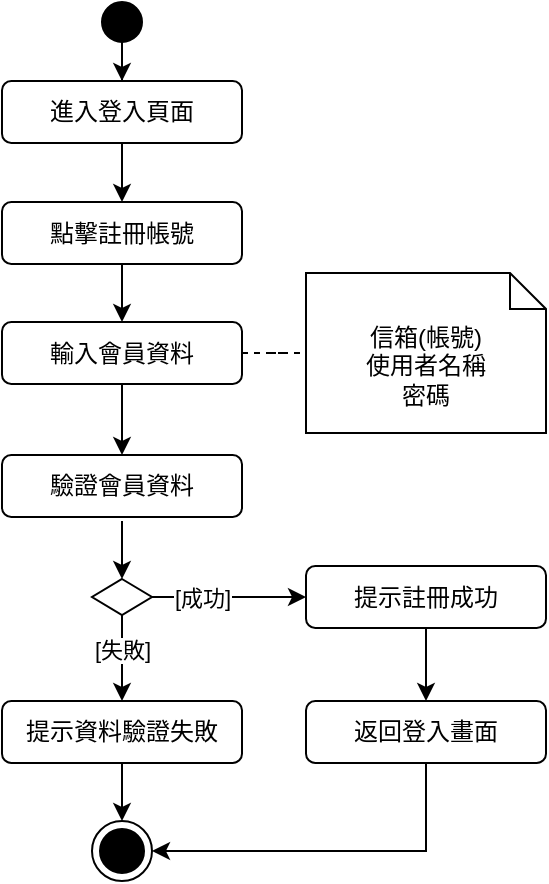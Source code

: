 <mxfile version="24.7.17" pages="9">
  <diagram name="會員註冊" id="Qb9RMnF9-9DeNjRWGWv_">
    <mxGraphModel grid="1" page="1" gridSize="10" guides="1" tooltips="1" connect="1" arrows="1" fold="1" pageScale="1" pageWidth="827" pageHeight="1169" math="0" shadow="0">
      <root>
        <mxCell id="0" />
        <mxCell id="1" parent="0" />
        <mxCell id="LHocri3M3M4aiW2htl_b-1" style="edgeStyle=orthogonalEdgeStyle;rounded=0;orthogonalLoop=1;jettySize=auto;html=1;entryX=0.5;entryY=0;entryDx=0;entryDy=0;" edge="1" parent="1" source="LHocri3M3M4aiW2htl_b-2" target="LHocri3M3M4aiW2htl_b-22">
          <mxGeometry relative="1" as="geometry" />
        </mxCell>
        <mxCell id="LHocri3M3M4aiW2htl_b-2" value="進入登入頁面" style="rounded=1;whiteSpace=wrap;html=1;" vertex="1" parent="1">
          <mxGeometry x="-3030" y="404.5" width="120" height="31" as="geometry" />
        </mxCell>
        <mxCell id="LHocri3M3M4aiW2htl_b-3" style="edgeStyle=orthogonalEdgeStyle;rounded=0;orthogonalLoop=1;jettySize=auto;html=1;exitX=0.5;exitY=1;exitDx=0;exitDy=0;" edge="1" parent="1" source="LHocri3M3M4aiW2htl_b-4" target="LHocri3M3M4aiW2htl_b-2">
          <mxGeometry relative="1" as="geometry" />
        </mxCell>
        <mxCell id="LHocri3M3M4aiW2htl_b-4" value="" style="ellipse;whiteSpace=wrap;html=1;aspect=fixed;fillColor=#000000;" vertex="1" parent="1">
          <mxGeometry x="-2980" y="365" width="20" height="20" as="geometry" />
        </mxCell>
        <mxCell id="LHocri3M3M4aiW2htl_b-5" value="" style="ellipse;html=1;shape=endState;fillColor=#000000;strokeColor=#000000;" vertex="1" parent="1">
          <mxGeometry x="-2985" y="774.5" width="30" height="30" as="geometry" />
        </mxCell>
        <mxCell id="LHocri3M3M4aiW2htl_b-6" style="edgeStyle=orthogonalEdgeStyle;rounded=0;orthogonalLoop=1;jettySize=auto;html=1;" edge="1" parent="1" source="LHocri3M3M4aiW2htl_b-7" target="LHocri3M3M4aiW2htl_b-8">
          <mxGeometry relative="1" as="geometry" />
        </mxCell>
        <mxCell id="LHocri3M3M4aiW2htl_b-7" value="輸入會員資料" style="rounded=1;whiteSpace=wrap;html=1;" vertex="1" parent="1">
          <mxGeometry x="-3030" y="525" width="120" height="31" as="geometry" />
        </mxCell>
        <mxCell id="LHocri3M3M4aiW2htl_b-8" value="驗證會員資料" style="rounded=1;whiteSpace=wrap;html=1;" vertex="1" parent="1">
          <mxGeometry x="-3030" y="591.5" width="120" height="31" as="geometry" />
        </mxCell>
        <mxCell id="LHocri3M3M4aiW2htl_b-9" style="edgeStyle=orthogonalEdgeStyle;rounded=0;orthogonalLoop=1;jettySize=auto;html=1;entryX=0.5;entryY=0;entryDx=0;entryDy=0;" edge="1" parent="1" source="LHocri3M3M4aiW2htl_b-10" target="LHocri3M3M4aiW2htl_b-20">
          <mxGeometry relative="1" as="geometry" />
        </mxCell>
        <mxCell id="LHocri3M3M4aiW2htl_b-10" value="提示註冊成功" style="rounded=1;whiteSpace=wrap;html=1;" vertex="1" parent="1">
          <mxGeometry x="-2878" y="647" width="120" height="31" as="geometry" />
        </mxCell>
        <mxCell id="LHocri3M3M4aiW2htl_b-11" value="" style="edgeStyle=orthogonalEdgeStyle;rounded=0;orthogonalLoop=1;jettySize=auto;html=1;" edge="1" parent="1">
          <mxGeometry relative="1" as="geometry">
            <mxPoint x="-2970" y="624.5" as="sourcePoint" />
            <mxPoint x="-2970" y="653.5" as="targetPoint" />
          </mxGeometry>
        </mxCell>
        <mxCell id="LHocri3M3M4aiW2htl_b-12" style="edgeStyle=orthogonalEdgeStyle;rounded=0;orthogonalLoop=1;jettySize=auto;html=1;entryX=0.5;entryY=0;entryDx=0;entryDy=0;" edge="1" parent="1" source="LHocri3M3M4aiW2htl_b-16" target="LHocri3M3M4aiW2htl_b-18">
          <mxGeometry relative="1" as="geometry">
            <mxPoint x="-2970" y="720.5" as="targetPoint" />
          </mxGeometry>
        </mxCell>
        <mxCell id="LHocri3M3M4aiW2htl_b-13" value="[失敗]" style="edgeLabel;html=1;align=center;verticalAlign=middle;resizable=0;points=[];" connectable="0" vertex="1" parent="LHocri3M3M4aiW2htl_b-12">
          <mxGeometry x="-0.393" y="1" relative="1" as="geometry">
            <mxPoint x="-1" y="4" as="offset" />
          </mxGeometry>
        </mxCell>
        <mxCell id="LHocri3M3M4aiW2htl_b-14" value="" style="edgeStyle=orthogonalEdgeStyle;rounded=0;orthogonalLoop=1;jettySize=auto;html=1;" edge="1" parent="1" source="LHocri3M3M4aiW2htl_b-16" target="LHocri3M3M4aiW2htl_b-10">
          <mxGeometry relative="1" as="geometry" />
        </mxCell>
        <mxCell id="LHocri3M3M4aiW2htl_b-15" value="[成功]" style="edgeLabel;html=1;align=center;verticalAlign=middle;resizable=0;points=[];" connectable="0" vertex="1" parent="LHocri3M3M4aiW2htl_b-14">
          <mxGeometry x="-0.349" y="-4" relative="1" as="geometry">
            <mxPoint y="-4" as="offset" />
          </mxGeometry>
        </mxCell>
        <mxCell id="LHocri3M3M4aiW2htl_b-16" value="" style="rhombus;whiteSpace=wrap;html=1;" vertex="1" parent="1">
          <mxGeometry x="-2985" y="653.5" width="30" height="18" as="geometry" />
        </mxCell>
        <mxCell id="LHocri3M3M4aiW2htl_b-17" style="edgeStyle=orthogonalEdgeStyle;rounded=0;orthogonalLoop=1;jettySize=auto;html=1;entryX=0.5;entryY=0;entryDx=0;entryDy=0;" edge="1" parent="1" source="LHocri3M3M4aiW2htl_b-18" target="LHocri3M3M4aiW2htl_b-5">
          <mxGeometry relative="1" as="geometry" />
        </mxCell>
        <mxCell id="LHocri3M3M4aiW2htl_b-18" value="提示資料驗證失敗" style="rounded=1;whiteSpace=wrap;html=1;" vertex="1" parent="1">
          <mxGeometry x="-3030" y="714.5" width="120" height="31" as="geometry" />
        </mxCell>
        <mxCell id="LHocri3M3M4aiW2htl_b-19" style="edgeStyle=orthogonalEdgeStyle;rounded=0;orthogonalLoop=1;jettySize=auto;html=1;entryX=1;entryY=0.5;entryDx=0;entryDy=0;" edge="1" parent="1" source="LHocri3M3M4aiW2htl_b-20" target="LHocri3M3M4aiW2htl_b-5">
          <mxGeometry relative="1" as="geometry">
            <Array as="points">
              <mxPoint x="-2818" y="789" />
            </Array>
          </mxGeometry>
        </mxCell>
        <mxCell id="LHocri3M3M4aiW2htl_b-20" value="返回登入畫面" style="rounded=1;whiteSpace=wrap;html=1;" vertex="1" parent="1">
          <mxGeometry x="-2878" y="714.5" width="120" height="31" as="geometry" />
        </mxCell>
        <mxCell id="LHocri3M3M4aiW2htl_b-21" style="edgeStyle=orthogonalEdgeStyle;rounded=0;orthogonalLoop=1;jettySize=auto;html=1;entryX=0.5;entryY=0;entryDx=0;entryDy=0;" edge="1" parent="1" source="LHocri3M3M4aiW2htl_b-22" target="LHocri3M3M4aiW2htl_b-7">
          <mxGeometry relative="1" as="geometry" />
        </mxCell>
        <mxCell id="LHocri3M3M4aiW2htl_b-22" value="點擊註冊帳號" style="rounded=1;whiteSpace=wrap;html=1;" vertex="1" parent="1">
          <mxGeometry x="-3030" y="465" width="120" height="31" as="geometry" />
        </mxCell>
        <mxCell id="LHocri3M3M4aiW2htl_b-23" value="&lt;div&gt;&lt;span style=&quot;background-color: initial;&quot;&gt;信箱(帳號)&lt;/span&gt;&lt;br&gt;&lt;/div&gt;&lt;div&gt;使用者名稱&lt;br&gt;&lt;/div&gt;&lt;div&gt;密碼&lt;/div&gt;" style="shape=note2;boundedLbl=1;whiteSpace=wrap;html=1;size=18;verticalAlign=top;align=center;" vertex="1" parent="1">
          <mxGeometry x="-2878" y="500.5" width="120" height="80" as="geometry" />
        </mxCell>
        <mxCell id="LHocri3M3M4aiW2htl_b-24" style="edgeStyle=orthogonalEdgeStyle;rounded=0;orthogonalLoop=1;jettySize=auto;html=1;entryX=0;entryY=0.5;entryDx=0;entryDy=0;entryPerimeter=0;endArrow=none;endFill=0;dashed=1;" edge="1" parent="1" source="LHocri3M3M4aiW2htl_b-7" target="LHocri3M3M4aiW2htl_b-23">
          <mxGeometry relative="1" as="geometry" />
        </mxCell>
      </root>
    </mxGraphModel>
  </diagram>
  <diagram id="aJLUrryFDMRmSjn2erD2" name="會員登入">
    <mxGraphModel grid="1" page="1" gridSize="10" guides="1" tooltips="1" connect="1" arrows="1" fold="1" pageScale="1" pageWidth="827" pageHeight="1169" math="0" shadow="0">
      <root>
        <mxCell id="0" />
        <mxCell id="1" parent="0" />
        <mxCell id="U9Abu0mCQiCuqe7JllOW-1" value="" style="edgeStyle=orthogonalEdgeStyle;rounded=0;orthogonalLoop=1;jettySize=auto;html=1;" edge="1" parent="1" source="U9Abu0mCQiCuqe7JllOW-2">
          <mxGeometry relative="1" as="geometry">
            <mxPoint x="-3092" y="179.5" as="targetPoint" />
          </mxGeometry>
        </mxCell>
        <mxCell id="U9Abu0mCQiCuqe7JllOW-2" value="進入登入頁面" style="rounded=1;whiteSpace=wrap;html=1;" vertex="1" parent="1">
          <mxGeometry x="-3152" y="119.5" width="120" height="31" as="geometry" />
        </mxCell>
        <mxCell id="U9Abu0mCQiCuqe7JllOW-3" style="edgeStyle=orthogonalEdgeStyle;rounded=0;orthogonalLoop=1;jettySize=auto;html=1;exitX=0.5;exitY=1;exitDx=0;exitDy=0;" edge="1" parent="1" source="U9Abu0mCQiCuqe7JllOW-4" target="U9Abu0mCQiCuqe7JllOW-2">
          <mxGeometry relative="1" as="geometry" />
        </mxCell>
        <mxCell id="U9Abu0mCQiCuqe7JllOW-4" value="" style="ellipse;whiteSpace=wrap;html=1;aspect=fixed;fillColor=#000000;" vertex="1" parent="1">
          <mxGeometry x="-3102" y="80" width="20" height="20" as="geometry" />
        </mxCell>
        <mxCell id="U9Abu0mCQiCuqe7JllOW-5" value="" style="ellipse;html=1;shape=endState;fillColor=#000000;strokeColor=#000000;" vertex="1" parent="1">
          <mxGeometry x="-3107" y="489.5" width="30" height="30" as="geometry" />
        </mxCell>
        <mxCell id="U9Abu0mCQiCuqe7JllOW-6" style="edgeStyle=orthogonalEdgeStyle;rounded=0;orthogonalLoop=1;jettySize=auto;html=1;" edge="1" parent="1" source="U9Abu0mCQiCuqe7JllOW-7" target="U9Abu0mCQiCuqe7JllOW-8">
          <mxGeometry relative="1" as="geometry" />
        </mxCell>
        <mxCell id="U9Abu0mCQiCuqe7JllOW-7" value="輸入註冊時的帳號" style="rounded=1;whiteSpace=wrap;html=1;" vertex="1" parent="1">
          <mxGeometry x="-3152" y="246.5" width="120" height="31" as="geometry" />
        </mxCell>
        <mxCell id="U9Abu0mCQiCuqe7JllOW-8" value="驗證身份" style="rounded=1;whiteSpace=wrap;html=1;" vertex="1" parent="1">
          <mxGeometry x="-3152" y="306.5" width="120" height="31" as="geometry" />
        </mxCell>
        <mxCell id="U9Abu0mCQiCuqe7JllOW-9" style="edgeStyle=orthogonalEdgeStyle;rounded=0;orthogonalLoop=1;jettySize=auto;html=1;" edge="1" parent="1" source="U9Abu0mCQiCuqe7JllOW-13">
          <mxGeometry relative="1" as="geometry">
            <mxPoint x="-3092" y="246.5" as="targetPoint" />
          </mxGeometry>
        </mxCell>
        <mxCell id="U9Abu0mCQiCuqe7JllOW-10" value="選擇忘記密碼" style="edgeLabel;html=1;align=center;verticalAlign=middle;resizable=0;points=[];" connectable="0" vertex="1" parent="U9Abu0mCQiCuqe7JllOW-9">
          <mxGeometry x="-0.393" y="1" relative="1" as="geometry">
            <mxPoint x="-1" y="4" as="offset" />
          </mxGeometry>
        </mxCell>
        <mxCell id="U9Abu0mCQiCuqe7JllOW-11" style="edgeStyle=orthogonalEdgeStyle;rounded=0;orthogonalLoop=1;jettySize=auto;html=1;entryX=0;entryY=0.5;entryDx=0;entryDy=0;exitX=1;exitY=0.5;exitDx=0;exitDy=0;" edge="1" parent="1" source="U9Abu0mCQiCuqe7JllOW-13">
          <mxGeometry relative="1" as="geometry">
            <mxPoint x="-2950" y="188.21" as="targetPoint" />
            <mxPoint x="-3035.833" y="188.21" as="sourcePoint" />
          </mxGeometry>
        </mxCell>
        <mxCell id="U9Abu0mCQiCuqe7JllOW-12" value="選擇登入" style="edgeLabel;html=1;align=center;verticalAlign=middle;resizable=0;points=[];" connectable="0" vertex="1" parent="U9Abu0mCQiCuqe7JllOW-11">
          <mxGeometry x="-0.205" y="-1" relative="1" as="geometry">
            <mxPoint x="-23" y="-1" as="offset" />
          </mxGeometry>
        </mxCell>
        <mxCell id="U9Abu0mCQiCuqe7JllOW-13" value="" style="rhombus;whiteSpace=wrap;html=1;" vertex="1" parent="1">
          <mxGeometry x="-3107" y="179.5" width="30" height="18" as="geometry" />
        </mxCell>
        <mxCell id="U9Abu0mCQiCuqe7JllOW-14" value="驗證帳號密碼" style="rounded=1;whiteSpace=wrap;html=1;" vertex="1" parent="1">
          <mxGeometry x="-2832" y="250" width="120" height="31" as="geometry" />
        </mxCell>
        <mxCell id="U9Abu0mCQiCuqe7JllOW-15" value="" style="edgeStyle=orthogonalEdgeStyle;rounded=0;orthogonalLoop=1;jettySize=auto;html=1;" edge="1" parent="1">
          <mxGeometry relative="1" as="geometry">
            <mxPoint x="-3092" y="339.5" as="sourcePoint" />
            <mxPoint x="-3092" y="368.5" as="targetPoint" />
          </mxGeometry>
        </mxCell>
        <mxCell id="U9Abu0mCQiCuqe7JllOW-16" style="edgeStyle=orthogonalEdgeStyle;rounded=0;orthogonalLoop=1;jettySize=auto;html=1;entryX=0.5;entryY=0;entryDx=0;entryDy=0;" edge="1" parent="1" source="U9Abu0mCQiCuqe7JllOW-20" target="U9Abu0mCQiCuqe7JllOW-22">
          <mxGeometry relative="1" as="geometry">
            <mxPoint x="-3092" y="435.5" as="targetPoint" />
          </mxGeometry>
        </mxCell>
        <mxCell id="U9Abu0mCQiCuqe7JllOW-17" value="[失敗]" style="edgeLabel;html=1;align=center;verticalAlign=middle;resizable=0;points=[];" connectable="0" vertex="1" parent="U9Abu0mCQiCuqe7JllOW-16">
          <mxGeometry x="-0.393" y="1" relative="1" as="geometry">
            <mxPoint x="-1" y="4" as="offset" />
          </mxGeometry>
        </mxCell>
        <mxCell id="U9Abu0mCQiCuqe7JllOW-18" style="edgeStyle=orthogonalEdgeStyle;rounded=0;orthogonalLoop=1;jettySize=auto;html=1;entryX=0;entryY=0.5;entryDx=0;entryDy=0;" edge="1" parent="1" source="U9Abu0mCQiCuqe7JllOW-20" target="U9Abu0mCQiCuqe7JllOW-23">
          <mxGeometry relative="1" as="geometry" />
        </mxCell>
        <mxCell id="U9Abu0mCQiCuqe7JllOW-19" value="[成功]" style="edgeLabel;html=1;align=center;verticalAlign=middle;resizable=0;points=[];" connectable="0" vertex="1" parent="U9Abu0mCQiCuqe7JllOW-18">
          <mxGeometry x="-0.641" y="2" relative="1" as="geometry">
            <mxPoint x="13" y="2" as="offset" />
          </mxGeometry>
        </mxCell>
        <mxCell id="U9Abu0mCQiCuqe7JllOW-20" value="" style="rhombus;whiteSpace=wrap;html=1;" vertex="1" parent="1">
          <mxGeometry x="-3107" y="368.5" width="30" height="18" as="geometry" />
        </mxCell>
        <mxCell id="U9Abu0mCQiCuqe7JllOW-21" style="edgeStyle=orthogonalEdgeStyle;rounded=0;orthogonalLoop=1;jettySize=auto;html=1;entryX=0.5;entryY=0;entryDx=0;entryDy=0;" edge="1" parent="1" source="U9Abu0mCQiCuqe7JllOW-22" target="U9Abu0mCQiCuqe7JllOW-5">
          <mxGeometry relative="1" as="geometry" />
        </mxCell>
        <mxCell id="U9Abu0mCQiCuqe7JllOW-22" value="提示身份驗證失敗" style="rounded=1;whiteSpace=wrap;html=1;" vertex="1" parent="1">
          <mxGeometry x="-3152" y="429.5" width="120" height="31" as="geometry" />
        </mxCell>
        <mxCell id="U9Abu0mCQiCuqe7JllOW-23" value="重新設定密碼" style="rounded=1;whiteSpace=wrap;html=1;" vertex="1" parent="1">
          <mxGeometry x="-3000" y="362" width="120" height="31" as="geometry" />
        </mxCell>
        <mxCell id="U9Abu0mCQiCuqe7JllOW-24" value="" style="edgeStyle=orthogonalEdgeStyle;rounded=0;orthogonalLoop=1;jettySize=auto;html=1;exitX=0.5;exitY=1;exitDx=0;exitDy=0;" edge="1" parent="1" source="U9Abu0mCQiCuqe7JllOW-14">
          <mxGeometry relative="1" as="geometry">
            <mxPoint x="-2772" y="300" as="sourcePoint" />
            <mxPoint x="-2772" y="329" as="targetPoint" />
          </mxGeometry>
        </mxCell>
        <mxCell id="U9Abu0mCQiCuqe7JllOW-25" style="edgeStyle=orthogonalEdgeStyle;rounded=0;orthogonalLoop=1;jettySize=auto;html=1;entryX=0.5;entryY=0;entryDx=0;entryDy=0;" edge="1" parent="1" source="U9Abu0mCQiCuqe7JllOW-29" target="U9Abu0mCQiCuqe7JllOW-31">
          <mxGeometry relative="1" as="geometry">
            <Array as="points">
              <mxPoint x="-2842" y="337.5" />
            </Array>
          </mxGeometry>
        </mxCell>
        <mxCell id="U9Abu0mCQiCuqe7JllOW-26" value="[驗證成功]" style="edgeLabel;html=1;align=center;verticalAlign=middle;resizable=0;points=[];" connectable="0" vertex="1" parent="U9Abu0mCQiCuqe7JllOW-25">
          <mxGeometry x="-0.671" y="3" relative="1" as="geometry">
            <mxPoint x="-11" y="-12" as="offset" />
          </mxGeometry>
        </mxCell>
        <mxCell id="U9Abu0mCQiCuqe7JllOW-27" style="edgeStyle=orthogonalEdgeStyle;rounded=0;orthogonalLoop=1;jettySize=auto;html=1;entryX=0.5;entryY=0;entryDx=0;entryDy=0;" edge="1" parent="1" source="U9Abu0mCQiCuqe7JllOW-29" target="U9Abu0mCQiCuqe7JllOW-33">
          <mxGeometry relative="1" as="geometry">
            <Array as="points">
              <mxPoint x="-2697" y="337.5" />
            </Array>
          </mxGeometry>
        </mxCell>
        <mxCell id="U9Abu0mCQiCuqe7JllOW-28" value="[驗證失敗]" style="edgeLabel;html=1;align=center;verticalAlign=middle;resizable=0;points=[];" connectable="0" vertex="1" parent="U9Abu0mCQiCuqe7JllOW-27">
          <mxGeometry x="-0.495" y="2" relative="1" as="geometry">
            <mxPoint x="2" y="-7" as="offset" />
          </mxGeometry>
        </mxCell>
        <mxCell id="U9Abu0mCQiCuqe7JllOW-29" value="" style="rhombus;whiteSpace=wrap;html=1;" vertex="1" parent="1">
          <mxGeometry x="-2787" y="329" width="30" height="18" as="geometry" />
        </mxCell>
        <mxCell id="U9Abu0mCQiCuqe7JllOW-30" style="edgeStyle=orthogonalEdgeStyle;rounded=0;orthogonalLoop=1;jettySize=auto;html=1;entryX=1;entryY=0.5;entryDx=0;entryDy=0;" edge="1" parent="1" source="U9Abu0mCQiCuqe7JllOW-31" target="U9Abu0mCQiCuqe7JllOW-5">
          <mxGeometry relative="1" as="geometry">
            <Array as="points">
              <mxPoint x="-2842" y="504.5" />
            </Array>
          </mxGeometry>
        </mxCell>
        <mxCell id="U9Abu0mCQiCuqe7JllOW-31" value="提示登入成功" style="rounded=1;whiteSpace=wrap;html=1;" vertex="1" parent="1">
          <mxGeometry x="-2902" y="415.5" width="120" height="31" as="geometry" />
        </mxCell>
        <mxCell id="U9Abu0mCQiCuqe7JllOW-32" style="edgeStyle=orthogonalEdgeStyle;rounded=0;orthogonalLoop=1;jettySize=auto;html=1;entryX=1;entryY=0.5;entryDx=0;entryDy=0;" edge="1" parent="1" source="U9Abu0mCQiCuqe7JllOW-33" target="U9Abu0mCQiCuqe7JllOW-5">
          <mxGeometry relative="1" as="geometry">
            <Array as="points">
              <mxPoint x="-2697" y="504.5" />
            </Array>
          </mxGeometry>
        </mxCell>
        <mxCell id="U9Abu0mCQiCuqe7JllOW-33" value="提示帳密驗證失敗" style="rounded=1;whiteSpace=wrap;html=1;" vertex="1" parent="1">
          <mxGeometry x="-2757" y="415.5" width="120" height="31" as="geometry" />
        </mxCell>
        <mxCell id="U9Abu0mCQiCuqe7JllOW-34" style="edgeStyle=orthogonalEdgeStyle;rounded=0;orthogonalLoop=1;jettySize=auto;html=1;entryX=0;entryY=0.5;entryDx=0;entryDy=0;" edge="1" parent="1">
          <mxGeometry relative="1" as="geometry">
            <mxPoint x="-2830" y="188.5" as="sourcePoint" />
            <mxPoint x="-2772" y="250.0" as="targetPoint" />
          </mxGeometry>
        </mxCell>
        <mxCell id="U9Abu0mCQiCuqe7JllOW-35" value="輸入帳號密碼" style="rounded=1;whiteSpace=wrap;html=1;" vertex="1" parent="1">
          <mxGeometry x="-2950" y="173" width="120" height="31" as="geometry" />
        </mxCell>
        <mxCell id="U9Abu0mCQiCuqe7JllOW-36" value="" style="endArrow=classic;html=1;rounded=0;entryX=0.5;entryY=1;entryDx=0;entryDy=0;exitX=0.5;exitY=0;exitDx=0;exitDy=0;" edge="1" parent="1" source="U9Abu0mCQiCuqe7JllOW-23" target="U9Abu0mCQiCuqe7JllOW-35">
          <mxGeometry width="50" height="50" relative="1" as="geometry">
            <mxPoint x="-3050" y="300" as="sourcePoint" />
            <mxPoint x="-3000" y="250" as="targetPoint" />
            <Array as="points">
              <mxPoint x="-2940" y="330" />
              <mxPoint x="-2890" y="330" />
            </Array>
          </mxGeometry>
        </mxCell>
      </root>
    </mxGraphModel>
  </diagram>
  <diagram id="er_pTOVHoPd7UR6F9ENc" name="修改基本資料">
    <mxGraphModel grid="1" page="1" gridSize="10" guides="1" tooltips="1" connect="1" arrows="1" fold="1" pageScale="1" pageWidth="827" pageHeight="1169" math="0" shadow="0">
      <root>
        <mxCell id="0" />
        <mxCell id="1" parent="0" />
        <mxCell id="W-zlnBPCoWvDD3T-dHGB-1" value="" style="ellipse;fillColor=strokeColor;html=1;" vertex="1" parent="1">
          <mxGeometry x="1228" y="370" width="30" height="30" as="geometry" />
        </mxCell>
        <mxCell id="W-zlnBPCoWvDD3T-dHGB-2" value="" style="endArrow=classic;html=1;rounded=0;exitX=0.5;exitY=1;exitDx=0;exitDy=0;" edge="1" parent="1" source="W-zlnBPCoWvDD3T-dHGB-1">
          <mxGeometry width="50" height="50" relative="1" as="geometry">
            <mxPoint x="1233" y="620" as="sourcePoint" />
            <mxPoint x="1243" y="440" as="targetPoint" />
          </mxGeometry>
        </mxCell>
        <mxCell id="W-zlnBPCoWvDD3T-dHGB-3" value="&lt;font style=&quot;font-size: 15px;&quot;&gt;進入會員專區頁面&lt;/font&gt;" style="html=1;align=center;verticalAlign=top;rounded=1;absoluteArcSize=1;arcSize=10;dashed=0;whiteSpace=wrap;" vertex="1" parent="1">
          <mxGeometry x="1173" y="440" width="140" height="40" as="geometry" />
        </mxCell>
        <mxCell id="W-zlnBPCoWvDD3T-dHGB-4" value="" style="endArrow=classic;html=1;rounded=0;exitX=0.5;exitY=1;exitDx=0;exitDy=0;" edge="1" parent="1">
          <mxGeometry width="50" height="50" relative="1" as="geometry">
            <mxPoint x="1243" y="480" as="sourcePoint" />
            <mxPoint x="1243" y="520" as="targetPoint" />
          </mxGeometry>
        </mxCell>
        <mxCell id="W-zlnBPCoWvDD3T-dHGB-5" value="&lt;font style=&quot;font-size: 15px;&quot;&gt;修改基本資料&lt;/font&gt;" style="html=1;align=center;verticalAlign=top;rounded=1;absoluteArcSize=1;arcSize=10;dashed=0;whiteSpace=wrap;" vertex="1" parent="1">
          <mxGeometry x="1173" y="520" width="140" height="40" as="geometry" />
        </mxCell>
        <mxCell id="W-zlnBPCoWvDD3T-dHGB-6" value="&lt;span style=&quot;font-size: 15px;&quot;&gt;修改成功&lt;/span&gt;" style="html=1;align=center;verticalAlign=top;rounded=1;absoluteArcSize=1;arcSize=10;dashed=0;whiteSpace=wrap;" vertex="1" parent="1">
          <mxGeometry x="1173" y="770" width="140" height="40" as="geometry" />
        </mxCell>
        <mxCell id="W-zlnBPCoWvDD3T-dHGB-7" value="" style="ellipse;html=1;shape=endState;fillColor=strokeColor;" vertex="1" parent="1">
          <mxGeometry x="1053" y="775" width="30" height="30" as="geometry" />
        </mxCell>
        <mxCell id="W-zlnBPCoWvDD3T-dHGB-8" value="" style="rhombus;" vertex="1" parent="1">
          <mxGeometry x="1228" y="675" width="30" height="30" as="geometry" />
        </mxCell>
        <mxCell id="W-zlnBPCoWvDD3T-dHGB-9" value="" style="endArrow=classic;html=1;rounded=0;exitX=0.5;exitY=1;exitDx=0;exitDy=0;" edge="1" parent="1" source="W-zlnBPCoWvDD3T-dHGB-5">
          <mxGeometry width="50" height="50" relative="1" as="geometry">
            <mxPoint x="1188" y="660" as="sourcePoint" />
            <mxPoint x="1243" y="600" as="targetPoint" />
          </mxGeometry>
        </mxCell>
        <mxCell id="W-zlnBPCoWvDD3T-dHGB-10" value="[修改]" style="edgeLabel;html=1;align=center;verticalAlign=middle;resizable=0;points=[];" connectable="0" vertex="1" parent="W-zlnBPCoWvDD3T-dHGB-9">
          <mxGeometry x="-0.241" relative="1" as="geometry">
            <mxPoint as="offset" />
          </mxGeometry>
        </mxCell>
        <mxCell id="W-zlnBPCoWvDD3T-dHGB-11" value="" style="endArrow=classic;html=1;rounded=0;exitX=0.5;exitY=1;exitDx=0;exitDy=0;" edge="1" parent="1" source="W-zlnBPCoWvDD3T-dHGB-8">
          <mxGeometry width="50" height="50" relative="1" as="geometry">
            <mxPoint x="1188" y="810" as="sourcePoint" />
            <mxPoint x="1243" y="770" as="targetPoint" />
          </mxGeometry>
        </mxCell>
        <mxCell id="W-zlnBPCoWvDD3T-dHGB-12" value="[成功]" style="edgeLabel;html=1;align=center;verticalAlign=middle;resizable=0;points=[];" connectable="0" vertex="1" parent="W-zlnBPCoWvDD3T-dHGB-11">
          <mxGeometry x="-0.292" y="-1" relative="1" as="geometry">
            <mxPoint as="offset" />
          </mxGeometry>
        </mxCell>
        <mxCell id="W-zlnBPCoWvDD3T-dHGB-13" value="&lt;span style=&quot;font-size: 15px;&quot;&gt;修改失敗&lt;/span&gt;" style="html=1;align=center;verticalAlign=top;rounded=1;absoluteArcSize=1;arcSize=10;dashed=0;whiteSpace=wrap;" vertex="1" parent="1">
          <mxGeometry x="1343" y="670" width="140" height="40" as="geometry" />
        </mxCell>
        <mxCell id="W-zlnBPCoWvDD3T-dHGB-14" value="" style="endArrow=classic;html=1;rounded=0;exitX=1;exitY=0.5;exitDx=0;exitDy=0;entryX=0;entryY=0.5;entryDx=0;entryDy=0;" edge="1" parent="1" source="W-zlnBPCoWvDD3T-dHGB-8" target="W-zlnBPCoWvDD3T-dHGB-13">
          <mxGeometry width="50" height="50" relative="1" as="geometry">
            <mxPoint x="1188" y="820" as="sourcePoint" />
            <mxPoint x="1238" y="770" as="targetPoint" />
          </mxGeometry>
        </mxCell>
        <mxCell id="W-zlnBPCoWvDD3T-dHGB-15" value="[失敗]" style="edgeLabel;html=1;align=center;verticalAlign=middle;resizable=0;points=[];" connectable="0" vertex="1" parent="W-zlnBPCoWvDD3T-dHGB-14">
          <mxGeometry x="-0.157" relative="1" as="geometry">
            <mxPoint as="offset" />
          </mxGeometry>
        </mxCell>
        <mxCell id="W-zlnBPCoWvDD3T-dHGB-16" value="&lt;span style=&quot;font-size: 15px;&quot;&gt;修改取消&lt;/span&gt;" style="html=1;align=center;verticalAlign=top;rounded=1;absoluteArcSize=1;arcSize=10;dashed=0;whiteSpace=wrap;" vertex="1" parent="1">
          <mxGeometry x="998" y="670" width="140" height="40" as="geometry" />
        </mxCell>
        <mxCell id="W-zlnBPCoWvDD3T-dHGB-17" value="" style="endArrow=classic;html=1;rounded=0;exitX=0;exitY=0.5;exitDx=0;exitDy=0;entryX=1;entryY=0.5;entryDx=0;entryDy=0;" edge="1" parent="1" source="W-zlnBPCoWvDD3T-dHGB-5">
          <mxGeometry width="50" height="50" relative="1" as="geometry">
            <mxPoint x="1158" y="669.31" as="sourcePoint" />
            <mxPoint x="1068" y="669.31" as="targetPoint" />
            <Array as="points">
              <mxPoint x="1068" y="540" />
            </Array>
          </mxGeometry>
        </mxCell>
        <mxCell id="W-zlnBPCoWvDD3T-dHGB-18" value="[取消]" style="edgeLabel;html=1;align=center;verticalAlign=middle;resizable=0;points=[];" connectable="0" vertex="1" parent="W-zlnBPCoWvDD3T-dHGB-17">
          <mxGeometry x="-0.157" relative="1" as="geometry">
            <mxPoint x="54" as="offset" />
          </mxGeometry>
        </mxCell>
        <mxCell id="W-zlnBPCoWvDD3T-dHGB-19" value="" style="endArrow=classic;html=1;rounded=0;exitX=0.5;exitY=0;exitDx=0;exitDy=0;entryX=1;entryY=0.5;entryDx=0;entryDy=0;" edge="1" parent="1" source="W-zlnBPCoWvDD3T-dHGB-13" target="W-zlnBPCoWvDD3T-dHGB-5">
          <mxGeometry width="50" height="50" relative="1" as="geometry">
            <mxPoint x="1448" y="650" as="sourcePoint" />
            <mxPoint x="1313.0" y="610" as="targetPoint" />
            <Array as="points">
              <mxPoint x="1413" y="540" />
            </Array>
          </mxGeometry>
        </mxCell>
        <mxCell id="W-zlnBPCoWvDD3T-dHGB-20" value="" style="endArrow=classic;html=1;rounded=0;exitX=0.5;exitY=1;exitDx=0;exitDy=0;entryX=0.5;entryY=0;entryDx=0;entryDy=0;" edge="1" parent="1" source="W-zlnBPCoWvDD3T-dHGB-16" target="W-zlnBPCoWvDD3T-dHGB-7">
          <mxGeometry width="50" height="50" relative="1" as="geometry">
            <mxPoint x="1188" y="730" as="sourcePoint" />
            <mxPoint x="1238" y="680" as="targetPoint" />
          </mxGeometry>
        </mxCell>
        <mxCell id="W-zlnBPCoWvDD3T-dHGB-21" value="" style="endArrow=classic;html=1;rounded=0;exitX=0;exitY=0.5;exitDx=0;exitDy=0;entryX=1;entryY=0.5;entryDx=0;entryDy=0;" edge="1" parent="1" source="W-zlnBPCoWvDD3T-dHGB-6" target="W-zlnBPCoWvDD3T-dHGB-7">
          <mxGeometry width="50" height="50" relative="1" as="geometry">
            <mxPoint x="1188" y="730" as="sourcePoint" />
            <mxPoint x="1238" y="680" as="targetPoint" />
          </mxGeometry>
        </mxCell>
        <mxCell id="W-zlnBPCoWvDD3T-dHGB-22" value="&lt;font style=&quot;font-size: 15px;&quot;&gt;驗證資料格式&lt;/font&gt;" style="html=1;align=center;verticalAlign=top;rounded=1;absoluteArcSize=1;arcSize=10;dashed=0;whiteSpace=wrap;" vertex="1" parent="1">
          <mxGeometry x="1173" y="600" width="140" height="40" as="geometry" />
        </mxCell>
        <mxCell id="W-zlnBPCoWvDD3T-dHGB-23" value="" style="endArrow=classic;html=1;rounded=0;exitX=0.5;exitY=1;exitDx=0;exitDy=0;entryX=0.5;entryY=0;entryDx=0;entryDy=0;" edge="1" parent="1" target="W-zlnBPCoWvDD3T-dHGB-8">
          <mxGeometry width="50" height="50" relative="1" as="geometry">
            <mxPoint x="1242.8" y="640" as="sourcePoint" />
            <mxPoint x="1242.8" y="680" as="targetPoint" />
          </mxGeometry>
        </mxCell>
      </root>
    </mxGraphModel>
  </diagram>
  <diagram id="31E3ropG5CTUnao8Cj-_" name="修改偏好設定">
    <mxGraphModel grid="1" page="1" gridSize="10" guides="1" tooltips="1" connect="1" arrows="1" fold="1" pageScale="1" pageWidth="827" pageHeight="1169" math="0" shadow="0">
      <root>
        <mxCell id="0" />
        <mxCell id="1" parent="0" />
        <mxCell id="UzYHjCTPDLc7N78k2IMK-1" value="" style="ellipse;fillColor=strokeColor;html=1;" vertex="1" parent="1">
          <mxGeometry x="1298" y="429" width="30" height="30" as="geometry" />
        </mxCell>
        <mxCell id="UzYHjCTPDLc7N78k2IMK-2" value="" style="endArrow=classic;html=1;rounded=0;exitX=0.5;exitY=1;exitDx=0;exitDy=0;" edge="1" parent="1" source="UzYHjCTPDLc7N78k2IMK-1">
          <mxGeometry width="50" height="50" relative="1" as="geometry">
            <mxPoint x="1303" y="679" as="sourcePoint" />
            <mxPoint x="1313" y="499" as="targetPoint" />
          </mxGeometry>
        </mxCell>
        <mxCell id="UzYHjCTPDLc7N78k2IMK-3" value="&lt;font style=&quot;font-size: 15px;&quot;&gt;進入會員專區頁面&lt;/font&gt;" style="html=1;align=center;verticalAlign=top;rounded=1;absoluteArcSize=1;arcSize=10;dashed=0;whiteSpace=wrap;" vertex="1" parent="1">
          <mxGeometry x="1243" y="499" width="140" height="40" as="geometry" />
        </mxCell>
        <mxCell id="UzYHjCTPDLc7N78k2IMK-4" value="" style="endArrow=classic;html=1;rounded=0;exitX=0.5;exitY=1;exitDx=0;exitDy=0;" edge="1" parent="1">
          <mxGeometry width="50" height="50" relative="1" as="geometry">
            <mxPoint x="1313" y="539" as="sourcePoint" />
            <mxPoint x="1313" y="579" as="targetPoint" />
          </mxGeometry>
        </mxCell>
        <mxCell id="UzYHjCTPDLc7N78k2IMK-5" value="&lt;font style=&quot;font-size: 15px;&quot;&gt;修改偏好設定&lt;/font&gt;" style="html=1;align=center;verticalAlign=top;rounded=1;absoluteArcSize=1;arcSize=10;dashed=0;whiteSpace=wrap;" vertex="1" parent="1">
          <mxGeometry x="1243" y="579" width="140" height="40" as="geometry" />
        </mxCell>
        <mxCell id="UzYHjCTPDLc7N78k2IMK-6" value="&lt;span style=&quot;font-size: 15px;&quot;&gt;修改成功&lt;/span&gt;" style="html=1;align=center;verticalAlign=top;rounded=1;absoluteArcSize=1;arcSize=10;dashed=0;whiteSpace=wrap;" vertex="1" parent="1">
          <mxGeometry x="1243" y="759" width="140" height="40" as="geometry" />
        </mxCell>
        <mxCell id="UzYHjCTPDLc7N78k2IMK-7" value="" style="ellipse;html=1;shape=endState;fillColor=strokeColor;" vertex="1" parent="1">
          <mxGeometry x="1123" y="764" width="30" height="30" as="geometry" />
        </mxCell>
        <mxCell id="UzYHjCTPDLc7N78k2IMK-8" value="" style="rhombus;" vertex="1" parent="1">
          <mxGeometry x="1298" y="664" width="30" height="30" as="geometry" />
        </mxCell>
        <mxCell id="UzYHjCTPDLc7N78k2IMK-9" value="" style="endArrow=classic;html=1;rounded=0;exitX=0.5;exitY=1;exitDx=0;exitDy=0;entryX=0.5;entryY=0;entryDx=0;entryDy=0;" edge="1" parent="1" source="UzYHjCTPDLc7N78k2IMK-5" target="UzYHjCTPDLc7N78k2IMK-8">
          <mxGeometry width="50" height="50" relative="1" as="geometry">
            <mxPoint x="1258" y="719" as="sourcePoint" />
            <mxPoint x="1308" y="669" as="targetPoint" />
          </mxGeometry>
        </mxCell>
        <mxCell id="UzYHjCTPDLc7N78k2IMK-10" value="" style="endArrow=classic;html=1;rounded=0;exitX=0.5;exitY=1;exitDx=0;exitDy=0;" edge="1" parent="1" source="UzYHjCTPDLc7N78k2IMK-8">
          <mxGeometry width="50" height="50" relative="1" as="geometry">
            <mxPoint x="1258" y="799" as="sourcePoint" />
            <mxPoint x="1313" y="759" as="targetPoint" />
          </mxGeometry>
        </mxCell>
        <mxCell id="UzYHjCTPDLc7N78k2IMK-11" value="[成功]" style="edgeLabel;html=1;align=center;verticalAlign=middle;resizable=0;points=[];" connectable="0" vertex="1" parent="UzYHjCTPDLc7N78k2IMK-10">
          <mxGeometry x="-0.292" y="-1" relative="1" as="geometry">
            <mxPoint as="offset" />
          </mxGeometry>
        </mxCell>
        <mxCell id="UzYHjCTPDLc7N78k2IMK-12" value="&lt;span style=&quot;font-size: 15px;&quot;&gt;修改取消&lt;/span&gt;" style="html=1;align=center;verticalAlign=top;rounded=1;absoluteArcSize=1;arcSize=10;dashed=0;whiteSpace=wrap;" vertex="1" parent="1">
          <mxGeometry x="1068" y="659" width="140" height="40" as="geometry" />
        </mxCell>
        <mxCell id="UzYHjCTPDLc7N78k2IMK-13" value="" style="endArrow=classic;html=1;rounded=0;exitX=0;exitY=0.5;exitDx=0;exitDy=0;entryX=1;entryY=0.5;entryDx=0;entryDy=0;" edge="1" parent="1" source="UzYHjCTPDLc7N78k2IMK-8" target="UzYHjCTPDLc7N78k2IMK-12">
          <mxGeometry width="50" height="50" relative="1" as="geometry">
            <mxPoint x="1338" y="689" as="sourcePoint" />
            <mxPoint x="1423" y="689" as="targetPoint" />
          </mxGeometry>
        </mxCell>
        <mxCell id="UzYHjCTPDLc7N78k2IMK-14" value="[取消]" style="edgeLabel;html=1;align=center;verticalAlign=middle;resizable=0;points=[];" connectable="0" vertex="1" parent="UzYHjCTPDLc7N78k2IMK-13">
          <mxGeometry x="-0.157" relative="1" as="geometry">
            <mxPoint as="offset" />
          </mxGeometry>
        </mxCell>
        <mxCell id="UzYHjCTPDLc7N78k2IMK-15" value="" style="endArrow=classic;html=1;rounded=0;exitX=0.5;exitY=1;exitDx=0;exitDy=0;entryX=0.5;entryY=0;entryDx=0;entryDy=0;" edge="1" parent="1" source="UzYHjCTPDLc7N78k2IMK-12" target="UzYHjCTPDLc7N78k2IMK-7">
          <mxGeometry width="50" height="50" relative="1" as="geometry">
            <mxPoint x="1258" y="719" as="sourcePoint" />
            <mxPoint x="1308" y="669" as="targetPoint" />
          </mxGeometry>
        </mxCell>
        <mxCell id="UzYHjCTPDLc7N78k2IMK-16" value="" style="endArrow=classic;html=1;rounded=0;exitX=0;exitY=0.5;exitDx=0;exitDy=0;entryX=1;entryY=0.5;entryDx=0;entryDy=0;" edge="1" parent="1" source="UzYHjCTPDLc7N78k2IMK-6" target="UzYHjCTPDLc7N78k2IMK-7">
          <mxGeometry width="50" height="50" relative="1" as="geometry">
            <mxPoint x="1258" y="719" as="sourcePoint" />
            <mxPoint x="1308" y="669" as="targetPoint" />
          </mxGeometry>
        </mxCell>
      </root>
    </mxGraphModel>
  </diagram>
  <diagram id="hI7UlpKsy7MEXRjlcfFN" name="修改權重設定">
    <mxGraphModel grid="1" page="1" gridSize="10" guides="1" tooltips="1" connect="1" arrows="1" fold="1" pageScale="1" pageWidth="827" pageHeight="1169" math="0" shadow="0">
      <root>
        <mxCell id="0" />
        <mxCell id="1" parent="0" />
        <mxCell id="n44klKkhvc2guoKd2Fgb-1" value="" style="ellipse;fillColor=strokeColor;html=1;" vertex="1" parent="1">
          <mxGeometry x="2070" y="429" width="30" height="30" as="geometry" />
        </mxCell>
        <mxCell id="n44klKkhvc2guoKd2Fgb-2" value="" style="endArrow=classic;html=1;rounded=0;exitX=0.5;exitY=1;exitDx=0;exitDy=0;" edge="1" parent="1" source="n44klKkhvc2guoKd2Fgb-1">
          <mxGeometry width="50" height="50" relative="1" as="geometry">
            <mxPoint x="2075" y="679" as="sourcePoint" />
            <mxPoint x="2085" y="499" as="targetPoint" />
          </mxGeometry>
        </mxCell>
        <mxCell id="n44klKkhvc2guoKd2Fgb-3" value="&lt;font style=&quot;font-size: 15px;&quot;&gt;進入會員專區頁面&lt;/font&gt;" style="html=1;align=center;verticalAlign=top;rounded=1;absoluteArcSize=1;arcSize=10;dashed=0;whiteSpace=wrap;" vertex="1" parent="1">
          <mxGeometry x="2015" y="499" width="140" height="40" as="geometry" />
        </mxCell>
        <mxCell id="n44klKkhvc2guoKd2Fgb-4" value="" style="endArrow=classic;html=1;rounded=0;exitX=0.5;exitY=1;exitDx=0;exitDy=0;" edge="1" parent="1">
          <mxGeometry width="50" height="50" relative="1" as="geometry">
            <mxPoint x="2085" y="539" as="sourcePoint" />
            <mxPoint x="2085" y="579" as="targetPoint" />
          </mxGeometry>
        </mxCell>
        <mxCell id="n44klKkhvc2guoKd2Fgb-5" value="&lt;font style=&quot;font-size: 15px;&quot;&gt;修改權重設定&lt;/font&gt;" style="html=1;align=center;verticalAlign=top;rounded=1;absoluteArcSize=1;arcSize=10;dashed=0;whiteSpace=wrap;" vertex="1" parent="1">
          <mxGeometry x="2015" y="579" width="140" height="40" as="geometry" />
        </mxCell>
        <mxCell id="n44klKkhvc2guoKd2Fgb-6" value="&lt;span style=&quot;font-size: 15px;&quot;&gt;修改成功&lt;/span&gt;" style="html=1;align=center;verticalAlign=top;rounded=1;absoluteArcSize=1;arcSize=10;dashed=0;whiteSpace=wrap;" vertex="1" parent="1">
          <mxGeometry x="2015" y="759" width="140" height="40" as="geometry" />
        </mxCell>
        <mxCell id="n44klKkhvc2guoKd2Fgb-7" value="" style="ellipse;html=1;shape=endState;fillColor=strokeColor;" vertex="1" parent="1">
          <mxGeometry x="1895" y="764" width="30" height="30" as="geometry" />
        </mxCell>
        <mxCell id="n44klKkhvc2guoKd2Fgb-8" value="" style="rhombus;" vertex="1" parent="1">
          <mxGeometry x="2070" y="664" width="30" height="30" as="geometry" />
        </mxCell>
        <mxCell id="n44klKkhvc2guoKd2Fgb-9" value="" style="endArrow=classic;html=1;rounded=0;exitX=0.5;exitY=1;exitDx=0;exitDy=0;entryX=0.5;entryY=0;entryDx=0;entryDy=0;" edge="1" parent="1" source="n44klKkhvc2guoKd2Fgb-5" target="n44klKkhvc2guoKd2Fgb-8">
          <mxGeometry width="50" height="50" relative="1" as="geometry">
            <mxPoint x="2030" y="719" as="sourcePoint" />
            <mxPoint x="2080" y="669" as="targetPoint" />
          </mxGeometry>
        </mxCell>
        <mxCell id="n44klKkhvc2guoKd2Fgb-10" value="" style="endArrow=classic;html=1;rounded=0;exitX=0.5;exitY=1;exitDx=0;exitDy=0;" edge="1" parent="1" source="n44klKkhvc2guoKd2Fgb-8">
          <mxGeometry width="50" height="50" relative="1" as="geometry">
            <mxPoint x="2030" y="799" as="sourcePoint" />
            <mxPoint x="2085" y="759" as="targetPoint" />
          </mxGeometry>
        </mxCell>
        <mxCell id="n44klKkhvc2guoKd2Fgb-11" value="[成功]" style="edgeLabel;html=1;align=center;verticalAlign=middle;resizable=0;points=[];" connectable="0" vertex="1" parent="n44klKkhvc2guoKd2Fgb-10">
          <mxGeometry x="-0.292" y="-1" relative="1" as="geometry">
            <mxPoint as="offset" />
          </mxGeometry>
        </mxCell>
        <mxCell id="n44klKkhvc2guoKd2Fgb-12" value="&lt;span style=&quot;font-size: 15px;&quot;&gt;修改取消&lt;/span&gt;" style="html=1;align=center;verticalAlign=top;rounded=1;absoluteArcSize=1;arcSize=10;dashed=0;whiteSpace=wrap;" vertex="1" parent="1">
          <mxGeometry x="1840" y="659" width="140" height="40" as="geometry" />
        </mxCell>
        <mxCell id="n44klKkhvc2guoKd2Fgb-13" value="" style="endArrow=classic;html=1;rounded=0;exitX=0;exitY=0.5;exitDx=0;exitDy=0;entryX=1;entryY=0.5;entryDx=0;entryDy=0;" edge="1" parent="1" source="n44klKkhvc2guoKd2Fgb-8" target="n44klKkhvc2guoKd2Fgb-12">
          <mxGeometry width="50" height="50" relative="1" as="geometry">
            <mxPoint x="2110" y="689" as="sourcePoint" />
            <mxPoint x="2195" y="689" as="targetPoint" />
          </mxGeometry>
        </mxCell>
        <mxCell id="n44klKkhvc2guoKd2Fgb-14" value="[取消]" style="edgeLabel;html=1;align=center;verticalAlign=middle;resizable=0;points=[];" connectable="0" vertex="1" parent="n44klKkhvc2guoKd2Fgb-13">
          <mxGeometry x="-0.157" relative="1" as="geometry">
            <mxPoint as="offset" />
          </mxGeometry>
        </mxCell>
        <mxCell id="n44klKkhvc2guoKd2Fgb-15" value="" style="endArrow=classic;html=1;rounded=0;exitX=0.5;exitY=1;exitDx=0;exitDy=0;entryX=0.5;entryY=0;entryDx=0;entryDy=0;" edge="1" parent="1" source="n44klKkhvc2guoKd2Fgb-12" target="n44klKkhvc2guoKd2Fgb-7">
          <mxGeometry width="50" height="50" relative="1" as="geometry">
            <mxPoint x="2030" y="719" as="sourcePoint" />
            <mxPoint x="2080" y="669" as="targetPoint" />
          </mxGeometry>
        </mxCell>
        <mxCell id="n44klKkhvc2guoKd2Fgb-16" value="" style="endArrow=classic;html=1;rounded=0;exitX=0;exitY=0.5;exitDx=0;exitDy=0;entryX=1;entryY=0.5;entryDx=0;entryDy=0;" edge="1" parent="1" source="n44klKkhvc2guoKd2Fgb-6" target="n44klKkhvc2guoKd2Fgb-7">
          <mxGeometry width="50" height="50" relative="1" as="geometry">
            <mxPoint x="2030" y="719" as="sourcePoint" />
            <mxPoint x="2080" y="669" as="targetPoint" />
          </mxGeometry>
        </mxCell>
      </root>
    </mxGraphModel>
  </diagram>
  <diagram id="n9L_TkTt6CzP4JJfO792" name="收藏商家管理">
    <mxGraphModel grid="1" page="1" gridSize="10" guides="1" tooltips="1" connect="1" arrows="1" fold="1" pageScale="1" pageWidth="827" pageHeight="1169" math="0" shadow="0">
      <root>
        <mxCell id="0" />
        <mxCell id="1" parent="0" />
        <mxCell id="Lwjl83tAainjjSGFKWnW-1" value="" style="ellipse;fillColor=strokeColor;html=1;" vertex="1" parent="1">
          <mxGeometry x="1975" y="1380" width="30" height="30" as="geometry" />
        </mxCell>
        <mxCell id="Lwjl83tAainjjSGFKWnW-2" value="" style="endArrow=classic;html=1;rounded=0;exitX=0.5;exitY=1;exitDx=0;exitDy=0;" edge="1" parent="1" source="Lwjl83tAainjjSGFKWnW-1">
          <mxGeometry width="50" height="50" relative="1" as="geometry">
            <mxPoint x="1980" y="1630" as="sourcePoint" />
            <mxPoint x="1990" y="1450" as="targetPoint" />
          </mxGeometry>
        </mxCell>
        <mxCell id="Lwjl83tAainjjSGFKWnW-3" value="&lt;font style=&quot;font-size: 15px;&quot;&gt;進入會員專區頁面&lt;/font&gt;" style="html=1;align=center;verticalAlign=top;rounded=1;absoluteArcSize=1;arcSize=10;dashed=0;whiteSpace=wrap;" vertex="1" parent="1">
          <mxGeometry x="1920" y="1450" width="140" height="40" as="geometry" />
        </mxCell>
        <mxCell id="Lwjl83tAainjjSGFKWnW-4" value="" style="endArrow=classic;html=1;rounded=0;exitX=0.5;exitY=1;exitDx=0;exitDy=0;" edge="1" parent="1">
          <mxGeometry width="50" height="50" relative="1" as="geometry">
            <mxPoint x="1990" y="1490" as="sourcePoint" />
            <mxPoint x="1990" y="1530" as="targetPoint" />
          </mxGeometry>
        </mxCell>
        <mxCell id="Lwjl83tAainjjSGFKWnW-5" value="&lt;font style=&quot;font-size: 15px;&quot;&gt;選擇收藏商家&lt;/font&gt;" style="html=1;align=center;verticalAlign=top;rounded=1;absoluteArcSize=1;arcSize=10;dashed=0;whiteSpace=wrap;" vertex="1" parent="1">
          <mxGeometry x="1920" y="1530" width="140" height="40" as="geometry" />
        </mxCell>
        <mxCell id="Lwjl83tAainjjSGFKWnW-6" value="&lt;span style=&quot;font-size: 15px;&quot;&gt;刪除成功&lt;/span&gt;" style="html=1;align=center;verticalAlign=top;rounded=1;absoluteArcSize=1;arcSize=10;dashed=0;whiteSpace=wrap;" vertex="1" parent="1">
          <mxGeometry x="2165" y="2048.14" width="140" height="40" as="geometry" />
        </mxCell>
        <mxCell id="Lwjl83tAainjjSGFKWnW-7" value="" style="ellipse;html=1;shape=endState;fillColor=strokeColor;" vertex="1" parent="1">
          <mxGeometry x="2220" y="2133.14" width="30" height="30" as="geometry" />
        </mxCell>
        <mxCell id="Lwjl83tAainjjSGFKWnW-8" value="" style="rhombus;" vertex="1" parent="1">
          <mxGeometry x="1975" y="1615" width="30" height="30" as="geometry" />
        </mxCell>
        <mxCell id="Lwjl83tAainjjSGFKWnW-9" value="" style="endArrow=classic;html=1;rounded=0;exitX=0.5;exitY=1;exitDx=0;exitDy=0;entryX=0.5;entryY=0;entryDx=0;entryDy=0;" edge="1" parent="1" source="Lwjl83tAainjjSGFKWnW-5" target="Lwjl83tAainjjSGFKWnW-8">
          <mxGeometry width="50" height="50" relative="1" as="geometry">
            <mxPoint x="1935" y="1670" as="sourcePoint" />
            <mxPoint x="1985" y="1620" as="targetPoint" />
          </mxGeometry>
        </mxCell>
        <mxCell id="Lwjl83tAainjjSGFKWnW-10" value="" style="endArrow=classic;html=1;rounded=0;entryX=0;entryY=0.5;entryDx=0;entryDy=0;" edge="1" parent="1" target="Lwjl83tAainjjSGFKWnW-12">
          <mxGeometry width="50" height="50" relative="1" as="geometry">
            <mxPoint x="2005" y="1630" as="sourcePoint" />
            <mxPoint x="2085" y="1630" as="targetPoint" />
          </mxGeometry>
        </mxCell>
        <mxCell id="Lwjl83tAainjjSGFKWnW-11" value="[無收藏商家]" style="edgeLabel;html=1;align=center;verticalAlign=middle;resizable=0;points=[];" connectable="0" vertex="1" parent="Lwjl83tAainjjSGFKWnW-10">
          <mxGeometry x="-0.275" relative="1" as="geometry">
            <mxPoint as="offset" />
          </mxGeometry>
        </mxCell>
        <mxCell id="Lwjl83tAainjjSGFKWnW-12" value="&lt;span style=&quot;font-size: 15px;&quot;&gt;顯示查無資料&lt;/span&gt;" style="html=1;align=center;verticalAlign=top;rounded=1;absoluteArcSize=1;arcSize=10;dashed=0;whiteSpace=wrap;" vertex="1" parent="1">
          <mxGeometry x="2205" y="1610" width="140" height="40" as="geometry" />
        </mxCell>
        <mxCell id="Lwjl83tAainjjSGFKWnW-13" value="" style="endArrow=classic;html=1;rounded=0;exitX=0.5;exitY=1;exitDx=0;exitDy=0;" edge="1" parent="1" source="Lwjl83tAainjjSGFKWnW-8">
          <mxGeometry width="50" height="50" relative="1" as="geometry">
            <mxPoint x="2055" y="1720" as="sourcePoint" />
            <mxPoint x="1990" y="1700" as="targetPoint" />
          </mxGeometry>
        </mxCell>
        <mxCell id="Lwjl83tAainjjSGFKWnW-14" value="[有收藏商家]" style="edgeLabel;html=1;align=center;verticalAlign=middle;resizable=0;points=[];" connectable="0" vertex="1" parent="Lwjl83tAainjjSGFKWnW-13">
          <mxGeometry x="-0.164" y="1" relative="1" as="geometry">
            <mxPoint as="offset" />
          </mxGeometry>
        </mxCell>
        <mxCell id="Lwjl83tAainjjSGFKWnW-15" value="&lt;span style=&quot;font-size: 15px;&quot;&gt;顯示收藏商家&lt;/span&gt;" style="html=1;align=center;verticalAlign=top;rounded=1;absoluteArcSize=1;arcSize=10;dashed=0;whiteSpace=wrap;" vertex="1" parent="1">
          <mxGeometry x="1925" y="1700" width="140" height="40" as="geometry" />
        </mxCell>
        <mxCell id="Lwjl83tAainjjSGFKWnW-16" value="" style="endArrow=classic;html=1;rounded=0;exitX=0.5;exitY=1;exitDx=0;exitDy=0;entryX=0.5;entryY=0;entryDx=0;entryDy=0;" edge="1" parent="1">
          <mxGeometry width="50" height="50" relative="1" as="geometry">
            <mxPoint x="1989.67" y="1740" as="sourcePoint" />
            <mxPoint x="1989.67" y="1785" as="targetPoint" />
          </mxGeometry>
        </mxCell>
        <mxCell id="Lwjl83tAainjjSGFKWnW-17" value="" style="rhombus;" vertex="1" parent="1">
          <mxGeometry x="2055" y="2053.14" width="30" height="30" as="geometry" />
        </mxCell>
        <mxCell id="Lwjl83tAainjjSGFKWnW-18" value="" style="endArrow=classic;html=1;rounded=0;exitX=1;exitY=0.5;exitDx=0;exitDy=0;" edge="1" parent="1" source="Lwjl83tAainjjSGFKWnW-17">
          <mxGeometry width="50" height="50" relative="1" as="geometry">
            <mxPoint x="2015" y="2078.14" as="sourcePoint" />
            <mxPoint x="2165" y="2068.14" as="targetPoint" />
          </mxGeometry>
        </mxCell>
        <mxCell id="Lwjl83tAainjjSGFKWnW-19" value="[刪除]" style="edgeLabel;html=1;align=center;verticalAlign=middle;resizable=0;points=[];" connectable="0" vertex="1" parent="Lwjl83tAainjjSGFKWnW-18">
          <mxGeometry x="-0.28" relative="1" as="geometry">
            <mxPoint as="offset" />
          </mxGeometry>
        </mxCell>
        <mxCell id="Lwjl83tAainjjSGFKWnW-20" value="" style="endArrow=classic;html=1;rounded=0;exitX=0.5;exitY=1;exitDx=0;exitDy=0;" edge="1" parent="1" source="Lwjl83tAainjjSGFKWnW-17">
          <mxGeometry width="50" height="50" relative="1" as="geometry">
            <mxPoint x="2015" y="2078.14" as="sourcePoint" />
            <mxPoint x="2070" y="2128.14" as="targetPoint" />
          </mxGeometry>
        </mxCell>
        <mxCell id="Lwjl83tAainjjSGFKWnW-21" value="[取消]" style="edgeLabel;html=1;align=center;verticalAlign=middle;resizable=0;points=[];" connectable="0" vertex="1" parent="Lwjl83tAainjjSGFKWnW-20">
          <mxGeometry x="-0.366" y="-1" relative="1" as="geometry">
            <mxPoint as="offset" />
          </mxGeometry>
        </mxCell>
        <mxCell id="Lwjl83tAainjjSGFKWnW-22" value="&lt;span style=&quot;font-size: 15px;&quot;&gt;取消刪除&lt;/span&gt;" style="html=1;align=center;verticalAlign=top;rounded=1;absoluteArcSize=1;arcSize=10;dashed=0;whiteSpace=wrap;" vertex="1" parent="1">
          <mxGeometry x="2005" y="2128.14" width="140" height="40" as="geometry" />
        </mxCell>
        <mxCell id="Lwjl83tAainjjSGFKWnW-23" value="&lt;span style=&quot;font-size: 15px;&quot;&gt;刪除收藏商家&lt;/span&gt;" style="html=1;align=center;verticalAlign=top;rounded=1;absoluteArcSize=1;arcSize=10;dashed=0;whiteSpace=wrap;" vertex="1" parent="1">
          <mxGeometry x="2005" y="1968.14" width="140" height="40" as="geometry" />
        </mxCell>
        <mxCell id="Lwjl83tAainjjSGFKWnW-24" value="" style="endArrow=classic;html=1;rounded=0;exitX=0.46;exitY=0.997;exitDx=0;exitDy=0;exitPerimeter=0;entryX=0.5;entryY=0;entryDx=0;entryDy=0;" edge="1" parent="1" source="Lwjl83tAainjjSGFKWnW-23" target="Lwjl83tAainjjSGFKWnW-17">
          <mxGeometry width="50" height="50" relative="1" as="geometry">
            <mxPoint x="2065" y="2073.14" as="sourcePoint" />
            <mxPoint x="2115" y="2023.14" as="targetPoint" />
          </mxGeometry>
        </mxCell>
        <mxCell id="Lwjl83tAainjjSGFKWnW-25" value="" style="endArrow=classic;html=1;rounded=0;exitX=1;exitY=0.5;exitDx=0;exitDy=0;entryX=0;entryY=0.5;entryDx=0;entryDy=0;" edge="1" parent="1" source="Lwjl83tAainjjSGFKWnW-22" target="Lwjl83tAainjjSGFKWnW-7">
          <mxGeometry width="50" height="50" relative="1" as="geometry">
            <mxPoint x="2065" y="2113.14" as="sourcePoint" />
            <mxPoint x="2115" y="2063.14" as="targetPoint" />
          </mxGeometry>
        </mxCell>
        <mxCell id="Lwjl83tAainjjSGFKWnW-26" value="" style="endArrow=classic;html=1;rounded=0;exitX=0.5;exitY=1;exitDx=0;exitDy=0;entryX=0.5;entryY=0;entryDx=0;entryDy=0;" edge="1" parent="1" source="Lwjl83tAainjjSGFKWnW-6" target="Lwjl83tAainjjSGFKWnW-7">
          <mxGeometry width="50" height="50" relative="1" as="geometry">
            <mxPoint x="2065" y="2113.14" as="sourcePoint" />
            <mxPoint x="2115" y="2063.14" as="targetPoint" />
          </mxGeometry>
        </mxCell>
        <mxCell id="Lwjl83tAainjjSGFKWnW-27" value="" style="endArrow=classic;html=1;rounded=0;exitX=0.5;exitY=1;exitDx=0;exitDy=0;entryX=1;entryY=0.5;entryDx=0;entryDy=0;" edge="1" parent="1" source="Lwjl83tAainjjSGFKWnW-12" target="Lwjl83tAainjjSGFKWnW-7">
          <mxGeometry width="50" height="50" relative="1" as="geometry">
            <mxPoint x="1935" y="1760" as="sourcePoint" />
            <mxPoint x="1985" y="1710" as="targetPoint" />
            <Array as="points">
              <mxPoint x="2275" y="1700" />
              <mxPoint x="2345" y="1700" />
              <mxPoint x="2345" y="2148" />
            </Array>
          </mxGeometry>
        </mxCell>
        <mxCell id="Lwjl83tAainjjSGFKWnW-28" value="&lt;span style=&quot;font-size: 15px;&quot;&gt;進入商家詳細頁面&lt;/span&gt;" style="html=1;align=center;verticalAlign=top;rounded=1;absoluteArcSize=1;arcSize=10;dashed=0;whiteSpace=wrap;" vertex="1" parent="1">
          <mxGeometry x="1830" y="1968.14" width="140" height="40" as="geometry" />
        </mxCell>
        <mxCell id="Lwjl83tAainjjSGFKWnW-29" value="" style="rhombus;" vertex="1" parent="1">
          <mxGeometry x="1975" y="1870" width="30" height="30" as="geometry" />
        </mxCell>
        <mxCell id="Lwjl83tAainjjSGFKWnW-30" value="" style="endArrow=classic;html=1;rounded=0;entryX=0.5;entryY=0;entryDx=0;entryDy=0;exitX=0;exitY=0.5;exitDx=0;exitDy=0;" edge="1" parent="1" source="Lwjl83tAainjjSGFKWnW-29" target="Lwjl83tAainjjSGFKWnW-28">
          <mxGeometry width="50" height="50" relative="1" as="geometry">
            <mxPoint x="2015" y="1640" as="sourcePoint" />
            <mxPoint x="2215" y="1640" as="targetPoint" />
            <Array as="points">
              <mxPoint x="1900" y="1885" />
            </Array>
          </mxGeometry>
        </mxCell>
        <mxCell id="Lwjl83tAainjjSGFKWnW-31" value="收藏商家檢視" style="edgeLabel;html=1;align=center;verticalAlign=middle;resizable=0;points=[];" connectable="0" vertex="1" parent="Lwjl83tAainjjSGFKWnW-30">
          <mxGeometry x="-0.275" relative="1" as="geometry">
            <mxPoint x="-17" y="25" as="offset" />
          </mxGeometry>
        </mxCell>
        <mxCell id="Lwjl83tAainjjSGFKWnW-32" value="&lt;span style=&quot;font-size: 15px;&quot;&gt;收藏商家檢視或刪除&lt;/span&gt;" style="html=1;align=center;verticalAlign=top;rounded=1;absoluteArcSize=1;arcSize=10;dashed=0;whiteSpace=wrap;" vertex="1" parent="1">
          <mxGeometry x="1923" y="1785" width="140" height="40" as="geometry" />
        </mxCell>
        <mxCell id="Lwjl83tAainjjSGFKWnW-33" value="" style="endArrow=classic;html=1;rounded=0;exitX=0.5;exitY=1;exitDx=0;exitDy=0;entryX=0.5;entryY=0;entryDx=0;entryDy=0;" edge="1" parent="1">
          <mxGeometry width="50" height="50" relative="1" as="geometry">
            <mxPoint x="1989.58" y="1825" as="sourcePoint" />
            <mxPoint x="1989.58" y="1870" as="targetPoint" />
          </mxGeometry>
        </mxCell>
        <mxCell id="Lwjl83tAainjjSGFKWnW-34" value="" style="endArrow=classic;html=1;rounded=0;exitX=1;exitY=0.5;exitDx=0;exitDy=0;entryX=0.443;entryY=0.03;entryDx=0;entryDy=0;entryPerimeter=0;" edge="1" parent="1" source="Lwjl83tAainjjSGFKWnW-29" target="Lwjl83tAainjjSGFKWnW-23">
          <mxGeometry relative="1" as="geometry">
            <mxPoint x="1995" y="1960" as="sourcePoint" />
            <mxPoint x="2095" y="1960" as="targetPoint" />
            <Array as="points">
              <mxPoint x="2067" y="1885" />
            </Array>
          </mxGeometry>
        </mxCell>
        <mxCell id="Lwjl83tAainjjSGFKWnW-35" value="收藏商家刪除" style="edgeLabel;resizable=0;html=1;;align=center;verticalAlign=middle;" connectable="0" vertex="1" parent="Lwjl83tAainjjSGFKWnW-34">
          <mxGeometry relative="1" as="geometry">
            <mxPoint x="3" y="14" as="offset" />
          </mxGeometry>
        </mxCell>
        <mxCell id="Lwjl83tAainjjSGFKWnW-36" value="" style="endArrow=classic;html=1;rounded=0;exitX=0.5;exitY=1;exitDx=0;exitDy=0;" edge="1" parent="1" source="Lwjl83tAainjjSGFKWnW-28" target="Lwjl83tAainjjSGFKWnW-37">
          <mxGeometry width="50" height="50" relative="1" as="geometry">
            <mxPoint x="2025" y="1980" as="sourcePoint" />
            <mxPoint x="1900" y="2120" as="targetPoint" />
          </mxGeometry>
        </mxCell>
        <mxCell id="Lwjl83tAainjjSGFKWnW-37" value="" style="ellipse;html=1;shape=endState;fillColor=strokeColor;" vertex="1" parent="1">
          <mxGeometry x="1885" y="2133.14" width="30" height="30" as="geometry" />
        </mxCell>
      </root>
    </mxGraphModel>
  </diagram>
  <diagram id="NOZXbe4DfKU0O-5tahXD" name="商家搜尋">
    <mxGraphModel grid="1" page="1" gridSize="10" guides="1" tooltips="1" connect="1" arrows="1" fold="1" pageScale="1" pageWidth="827" pageHeight="1169" math="0" shadow="0">
      <root>
        <mxCell id="0" />
        <mxCell id="1" parent="0" />
        <mxCell id="KdGeGWF18nJrdaiaW_PN-1" value="" style="ellipse;fillColor=strokeColor;html=1;" vertex="1" parent="1">
          <mxGeometry x="385" y="210" width="30" height="30" as="geometry" />
        </mxCell>
        <mxCell id="KdGeGWF18nJrdaiaW_PN-2" value="" style="endArrow=classic;html=1;rounded=0;exitX=0.5;exitY=1;exitDx=0;exitDy=0;" edge="1" parent="1" source="KdGeGWF18nJrdaiaW_PN-1">
          <mxGeometry width="50" height="50" relative="1" as="geometry">
            <mxPoint x="390" y="460" as="sourcePoint" />
            <mxPoint x="400" y="280" as="targetPoint" />
          </mxGeometry>
        </mxCell>
        <mxCell id="KdGeGWF18nJrdaiaW_PN-3" value="&lt;font style=&quot;font-size: 15px;&quot;&gt;進入主頁面&lt;/font&gt;" style="html=1;align=center;verticalAlign=top;rounded=1;absoluteArcSize=1;arcSize=10;dashed=0;whiteSpace=wrap;" vertex="1" parent="1">
          <mxGeometry x="330" y="280" width="140" height="40" as="geometry" />
        </mxCell>
        <mxCell id="KdGeGWF18nJrdaiaW_PN-4" value="" style="endArrow=classic;html=1;rounded=0;exitX=0.5;exitY=1;exitDx=0;exitDy=0;" edge="1" parent="1">
          <mxGeometry width="50" height="50" relative="1" as="geometry">
            <mxPoint x="400" y="320" as="sourcePoint" />
            <mxPoint x="400" y="360" as="targetPoint" />
          </mxGeometry>
        </mxCell>
        <mxCell id="KdGeGWF18nJrdaiaW_PN-5" value="&lt;font style=&quot;font-size: 15px;&quot;&gt;輸入搜尋關鍵字&lt;/font&gt;" style="html=1;align=center;verticalAlign=top;rounded=1;absoluteArcSize=1;arcSize=10;dashed=0;whiteSpace=wrap;" vertex="1" parent="1">
          <mxGeometry x="330" y="360" width="140" height="40" as="geometry" />
        </mxCell>
        <mxCell id="KdGeGWF18nJrdaiaW_PN-6" value="" style="endArrow=classic;html=1;rounded=0;exitX=0.5;exitY=1;exitDx=0;exitDy=0;" edge="1" parent="1" source="KdGeGWF18nJrdaiaW_PN-5">
          <mxGeometry width="50" height="50" relative="1" as="geometry">
            <mxPoint x="470" y="470" as="sourcePoint" />
            <mxPoint x="400" y="440" as="targetPoint" />
          </mxGeometry>
        </mxCell>
        <mxCell id="KdGeGWF18nJrdaiaW_PN-7" value="" style="rhombus;" vertex="1" parent="1">
          <mxGeometry x="385" y="440" width="30" height="30" as="geometry" />
        </mxCell>
        <mxCell id="KdGeGWF18nJrdaiaW_PN-8" value="" style="endArrow=classic;html=1;rounded=0;exitX=1;exitY=0.5;exitDx=0;exitDy=0;" edge="1" parent="1" source="KdGeGWF18nJrdaiaW_PN-7">
          <mxGeometry width="50" height="50" relative="1" as="geometry">
            <mxPoint x="390" y="510" as="sourcePoint" />
            <mxPoint x="510" y="455" as="targetPoint" />
          </mxGeometry>
        </mxCell>
        <mxCell id="KdGeGWF18nJrdaiaW_PN-9" value="[無符合條件]" style="edgeLabel;html=1;align=center;verticalAlign=middle;resizable=0;points=[];" connectable="0" vertex="1" parent="KdGeGWF18nJrdaiaW_PN-8">
          <mxGeometry x="-0.453" y="2" relative="1" as="geometry">
            <mxPoint x="17" y="2" as="offset" />
          </mxGeometry>
        </mxCell>
        <mxCell id="KdGeGWF18nJrdaiaW_PN-10" value="" style="endArrow=classic;html=1;rounded=0;exitX=0.5;exitY=1;exitDx=0;exitDy=0;" edge="1" parent="1" source="KdGeGWF18nJrdaiaW_PN-7">
          <mxGeometry width="50" height="50" relative="1" as="geometry">
            <mxPoint x="410" y="500" as="sourcePoint" />
            <mxPoint x="400" y="510" as="targetPoint" />
          </mxGeometry>
        </mxCell>
        <mxCell id="KdGeGWF18nJrdaiaW_PN-11" value="[有符合條件]" style="edgeLabel;html=1;align=center;verticalAlign=middle;resizable=0;points=[];" connectable="0" vertex="1" parent="KdGeGWF18nJrdaiaW_PN-10">
          <mxGeometry x="-0.45" y="2" relative="1" as="geometry">
            <mxPoint as="offset" />
          </mxGeometry>
        </mxCell>
        <mxCell id="KdGeGWF18nJrdaiaW_PN-12" value="&lt;font style=&quot;font-size: 15px;&quot;&gt;顯示查無資料&lt;/font&gt;" style="html=1;align=center;verticalAlign=top;rounded=1;absoluteArcSize=1;arcSize=10;dashed=0;whiteSpace=wrap;" vertex="1" parent="1">
          <mxGeometry x="510" y="440" width="140" height="40" as="geometry" />
        </mxCell>
        <mxCell id="KdGeGWF18nJrdaiaW_PN-13" value="&lt;font style=&quot;font-size: 15px;&quot;&gt;顯示搜尋結果&lt;/font&gt;" style="html=1;align=center;verticalAlign=top;rounded=1;absoluteArcSize=1;arcSize=10;dashed=0;whiteSpace=wrap;" vertex="1" parent="1">
          <mxGeometry x="330" y="510" width="140" height="40" as="geometry" />
        </mxCell>
        <mxCell id="KdGeGWF18nJrdaiaW_PN-14" value="" style="endArrow=classic;html=1;rounded=0;exitX=0.5;exitY=1;exitDx=0;exitDy=0;" edge="1" parent="1" source="KdGeGWF18nJrdaiaW_PN-13">
          <mxGeometry width="50" height="50" relative="1" as="geometry">
            <mxPoint x="350" y="470" as="sourcePoint" />
            <mxPoint x="400" y="600" as="targetPoint" />
          </mxGeometry>
        </mxCell>
        <mxCell id="KdGeGWF18nJrdaiaW_PN-15" value="&lt;font style=&quot;font-size: 15px;&quot;&gt;進入商家詳細頁面&lt;/font&gt;" style="html=1;align=center;verticalAlign=top;rounded=1;absoluteArcSize=1;arcSize=10;dashed=0;whiteSpace=wrap;" vertex="1" parent="1">
          <mxGeometry x="330" y="600" width="140" height="40" as="geometry" />
        </mxCell>
        <mxCell id="KdGeGWF18nJrdaiaW_PN-16" value="" style="ellipse;html=1;shape=endState;fillColor=strokeColor;" vertex="1" parent="1">
          <mxGeometry x="565" y="605" width="30" height="30" as="geometry" />
        </mxCell>
        <mxCell id="KdGeGWF18nJrdaiaW_PN-17" value="" style="endArrow=classic;html=1;rounded=0;exitX=1;exitY=0.5;exitDx=0;exitDy=0;entryX=0;entryY=0.5;entryDx=0;entryDy=0;" edge="1" parent="1" source="KdGeGWF18nJrdaiaW_PN-15" target="KdGeGWF18nJrdaiaW_PN-16">
          <mxGeometry width="50" height="50" relative="1" as="geometry">
            <mxPoint x="350" y="550" as="sourcePoint" />
            <mxPoint x="400" y="500" as="targetPoint" />
          </mxGeometry>
        </mxCell>
        <mxCell id="KdGeGWF18nJrdaiaW_PN-18" value="" style="endArrow=classic;html=1;rounded=0;exitX=0.5;exitY=1;exitDx=0;exitDy=0;entryX=0.5;entryY=0;entryDx=0;entryDy=0;" edge="1" parent="1" source="KdGeGWF18nJrdaiaW_PN-12" target="KdGeGWF18nJrdaiaW_PN-16">
          <mxGeometry width="50" height="50" relative="1" as="geometry">
            <mxPoint x="350" y="550" as="sourcePoint" />
            <mxPoint x="580" y="510" as="targetPoint" />
          </mxGeometry>
        </mxCell>
      </root>
    </mxGraphModel>
  </diagram>
  <diagram id="Uw7cSE9XnGp-A8FUUkEJ" name="推薦商家">
    <mxGraphModel grid="1" page="1" gridSize="10" guides="1" tooltips="1" connect="1" arrows="1" fold="1" pageScale="1" pageWidth="827" pageHeight="1169" math="0" shadow="0">
      <root>
        <mxCell id="0" />
        <mxCell id="1" parent="0" />
        <mxCell id="En1Y-GIvClIDQuwyoGxE-1" value="" style="ellipse;fillColor=strokeColor;html=1;" vertex="1" parent="1">
          <mxGeometry x="385" y="210" width="30" height="30" as="geometry" />
        </mxCell>
        <mxCell id="En1Y-GIvClIDQuwyoGxE-2" value="" style="endArrow=classic;html=1;rounded=0;exitX=0.5;exitY=1;exitDx=0;exitDy=0;" edge="1" parent="1" source="En1Y-GIvClIDQuwyoGxE-1">
          <mxGeometry width="50" height="50" relative="1" as="geometry">
            <mxPoint x="390" y="460" as="sourcePoint" />
            <mxPoint x="400" y="280" as="targetPoint" />
          </mxGeometry>
        </mxCell>
        <mxCell id="En1Y-GIvClIDQuwyoGxE-3" value="&lt;font style=&quot;font-size: 15px;&quot;&gt;進入主頁面&lt;/font&gt;" style="html=1;align=center;verticalAlign=top;rounded=1;absoluteArcSize=1;arcSize=10;dashed=0;whiteSpace=wrap;" vertex="1" parent="1">
          <mxGeometry x="330" y="280" width="140" height="40" as="geometry" />
        </mxCell>
        <mxCell id="En1Y-GIvClIDQuwyoGxE-4" value="" style="endArrow=classic;html=1;rounded=0;exitX=0.5;exitY=1;exitDx=0;exitDy=0;" edge="1" parent="1">
          <mxGeometry width="50" height="50" relative="1" as="geometry">
            <mxPoint x="400" y="320" as="sourcePoint" />
            <mxPoint x="400" y="360" as="targetPoint" />
          </mxGeometry>
        </mxCell>
        <mxCell id="En1Y-GIvClIDQuwyoGxE-5" value="&lt;font style=&quot;font-size: 15px;&quot;&gt;選擇推薦&lt;/font&gt;&lt;span style=&quot;font-size: 15px;&quot;&gt;類型&lt;/span&gt;" style="html=1;align=center;verticalAlign=top;rounded=1;absoluteArcSize=1;arcSize=10;dashed=0;whiteSpace=wrap;" vertex="1" parent="1">
          <mxGeometry x="330" y="360" width="140" height="40" as="geometry" />
        </mxCell>
        <mxCell id="En1Y-GIvClIDQuwyoGxE-6" value="" style="endArrow=classic;html=1;rounded=0;exitX=0.5;exitY=1;exitDx=0;exitDy=0;" edge="1" parent="1" source="En1Y-GIvClIDQuwyoGxE-5">
          <mxGeometry width="50" height="50" relative="1" as="geometry">
            <mxPoint x="470" y="470" as="sourcePoint" />
            <mxPoint x="400" y="440" as="targetPoint" />
          </mxGeometry>
        </mxCell>
        <mxCell id="En1Y-GIvClIDQuwyoGxE-7" value="" style="rhombus;" vertex="1" parent="1">
          <mxGeometry x="385" y="440" width="30" height="30" as="geometry" />
        </mxCell>
        <mxCell id="En1Y-GIvClIDQuwyoGxE-8" value="" style="endArrow=classic;html=1;rounded=0;exitX=0.5;exitY=1;exitDx=0;exitDy=0;" edge="1" parent="1" source="En1Y-GIvClIDQuwyoGxE-7">
          <mxGeometry width="50" height="50" relative="1" as="geometry">
            <mxPoint x="390" y="510" as="sourcePoint" />
            <mxPoint x="400" y="520" as="targetPoint" />
          </mxGeometry>
        </mxCell>
        <mxCell id="En1Y-GIvClIDQuwyoGxE-9" value="選擇熱門推薦" style="edgeLabel;html=1;align=center;verticalAlign=middle;resizable=0;points=[];" connectable="0" vertex="1" parent="En1Y-GIvClIDQuwyoGxE-8">
          <mxGeometry x="-0.453" y="2" relative="1" as="geometry">
            <mxPoint x="-2" y="2" as="offset" />
          </mxGeometry>
        </mxCell>
        <mxCell id="En1Y-GIvClIDQuwyoGxE-10" value="&lt;font style=&quot;font-size: 15px;&quot;&gt;顯示熱門推薦商家&lt;/font&gt;" style="html=1;align=center;verticalAlign=top;rounded=1;absoluteArcSize=1;arcSize=10;dashed=0;whiteSpace=wrap;" vertex="1" parent="1">
          <mxGeometry x="330" y="520" width="140" height="40" as="geometry" />
        </mxCell>
        <mxCell id="En1Y-GIvClIDQuwyoGxE-11" value="" style="ellipse;html=1;shape=endState;fillColor=strokeColor;" vertex="1" parent="1">
          <mxGeometry x="384" y="820" width="30" height="30" as="geometry" />
        </mxCell>
        <mxCell id="En1Y-GIvClIDQuwyoGxE-12" value="" style="endArrow=classic;html=1;rounded=0;exitX=0;exitY=0.5;exitDx=0;exitDy=0;" edge="1" parent="1" source="En1Y-GIvClIDQuwyoGxE-7">
          <mxGeometry width="50" height="50" relative="1" as="geometry">
            <mxPoint x="290" y="455" as="sourcePoint" />
            <mxPoint x="290" y="455" as="targetPoint" />
          </mxGeometry>
        </mxCell>
        <mxCell id="En1Y-GIvClIDQuwyoGxE-13" value="選擇隨機推薦" style="edgeLabel;html=1;align=center;verticalAlign=middle;resizable=0;points=[];" connectable="0" vertex="1" parent="En1Y-GIvClIDQuwyoGxE-12">
          <mxGeometry x="-0.453" y="2" relative="1" as="geometry">
            <mxPoint x="-19" y="-2" as="offset" />
          </mxGeometry>
        </mxCell>
        <mxCell id="En1Y-GIvClIDQuwyoGxE-14" value="&lt;font style=&quot;font-size: 15px;&quot;&gt;顯示隨機商家&lt;/font&gt;" style="html=1;align=center;verticalAlign=top;rounded=1;absoluteArcSize=1;arcSize=10;dashed=0;whiteSpace=wrap;" vertex="1" parent="1">
          <mxGeometry x="150" y="440" width="140" height="40" as="geometry" />
        </mxCell>
        <mxCell id="En1Y-GIvClIDQuwyoGxE-15" value="&lt;font style=&quot;font-size: 15px;&quot;&gt;判斷是否登入&lt;/font&gt;" style="html=1;align=center;verticalAlign=top;rounded=1;absoluteArcSize=1;arcSize=10;dashed=0;whiteSpace=wrap;" vertex="1" parent="1">
          <mxGeometry x="520" y="440" width="140" height="40" as="geometry" />
        </mxCell>
        <mxCell id="En1Y-GIvClIDQuwyoGxE-16" value="" style="endArrow=classic;html=1;rounded=0;exitX=0.5;exitY=1;exitDx=0;exitDy=0;" edge="1" parent="1">
          <mxGeometry width="50" height="50" relative="1" as="geometry">
            <mxPoint x="590" y="480" as="sourcePoint" />
            <mxPoint x="590" y="520" as="targetPoint" />
          </mxGeometry>
        </mxCell>
        <mxCell id="En1Y-GIvClIDQuwyoGxE-17" value="" style="rhombus;" vertex="1" parent="1">
          <mxGeometry x="575" y="520" width="30" height="30" as="geometry" />
        </mxCell>
        <mxCell id="En1Y-GIvClIDQuwyoGxE-18" value="" style="endArrow=classic;html=1;rounded=0;exitX=0.5;exitY=1;exitDx=0;exitDy=0;" edge="1" parent="1" source="En1Y-GIvClIDQuwyoGxE-17">
          <mxGeometry width="50" height="50" relative="1" as="geometry">
            <mxPoint x="600" y="580" as="sourcePoint" />
            <mxPoint x="590" y="590" as="targetPoint" />
          </mxGeometry>
        </mxCell>
        <mxCell id="En1Y-GIvClIDQuwyoGxE-19" value="[已登入]" style="edgeLabel;html=1;align=center;verticalAlign=middle;resizable=0;points=[];" connectable="0" vertex="1" parent="En1Y-GIvClIDQuwyoGxE-18">
          <mxGeometry x="-0.45" y="2" relative="1" as="geometry">
            <mxPoint as="offset" />
          </mxGeometry>
        </mxCell>
        <mxCell id="En1Y-GIvClIDQuwyoGxE-20" value="" style="endArrow=classic;html=1;rounded=0;exitX=1;exitY=0.5;exitDx=0;exitDy=0;" edge="1" parent="1">
          <mxGeometry width="50" height="50" relative="1" as="geometry">
            <mxPoint x="605" y="534.66" as="sourcePoint" />
            <mxPoint x="700" y="534.66" as="targetPoint" />
          </mxGeometry>
        </mxCell>
        <mxCell id="En1Y-GIvClIDQuwyoGxE-21" value="[未登入]" style="edgeLabel;html=1;align=center;verticalAlign=middle;resizable=0;points=[];" connectable="0" vertex="1" parent="En1Y-GIvClIDQuwyoGxE-20">
          <mxGeometry x="-0.453" y="2" relative="1" as="geometry">
            <mxPoint x="17" y="2" as="offset" />
          </mxGeometry>
        </mxCell>
        <mxCell id="En1Y-GIvClIDQuwyoGxE-22" value="&lt;font style=&quot;font-size: 15px;&quot;&gt;顯示偏好推薦商家&lt;/font&gt;" style="html=1;align=center;verticalAlign=top;rounded=1;absoluteArcSize=1;arcSize=10;dashed=0;whiteSpace=wrap;" vertex="1" parent="1">
          <mxGeometry x="520" y="590" width="140" height="40" as="geometry" />
        </mxCell>
        <mxCell id="En1Y-GIvClIDQuwyoGxE-23" value="&lt;font style=&quot;font-size: 15px;&quot;&gt;顯示未登入&lt;/font&gt;" style="html=1;align=center;verticalAlign=top;rounded=1;absoluteArcSize=1;arcSize=10;dashed=0;whiteSpace=wrap;" vertex="1" parent="1">
          <mxGeometry x="700" y="520" width="140" height="40" as="geometry" />
        </mxCell>
        <mxCell id="En1Y-GIvClIDQuwyoGxE-24" value="" style="endArrow=classic;html=1;rounded=0;" edge="1" parent="1">
          <mxGeometry width="50" height="50" relative="1" as="geometry">
            <mxPoint x="400" y="780" as="sourcePoint" />
            <mxPoint x="399.66" y="820" as="targetPoint" />
          </mxGeometry>
        </mxCell>
        <mxCell id="En1Y-GIvClIDQuwyoGxE-25" value="" style="endArrow=classic;html=1;rounded=0;exitX=0.5;exitY=1;exitDx=0;exitDy=0;" edge="1" parent="1">
          <mxGeometry width="50" height="50" relative="1" as="geometry">
            <mxPoint x="415" y="454.49" as="sourcePoint" />
            <mxPoint x="520" y="454" as="targetPoint" />
          </mxGeometry>
        </mxCell>
        <mxCell id="En1Y-GIvClIDQuwyoGxE-26" value="選擇偏好推薦" style="edgeLabel;html=1;align=center;verticalAlign=middle;resizable=0;points=[];" connectable="0" vertex="1" parent="En1Y-GIvClIDQuwyoGxE-25">
          <mxGeometry x="-0.453" y="2" relative="1" as="geometry">
            <mxPoint x="17" y="2" as="offset" />
          </mxGeometry>
        </mxCell>
        <mxCell id="En1Y-GIvClIDQuwyoGxE-27" value="&lt;font style=&quot;font-size: 15px;&quot;&gt;進入商家詳細頁面&lt;/font&gt;" style="html=1;align=center;verticalAlign=top;rounded=1;absoluteArcSize=1;arcSize=10;dashed=0;whiteSpace=wrap;" vertex="1" parent="1">
          <mxGeometry x="330" y="740" width="140" height="40" as="geometry" />
        </mxCell>
        <mxCell id="En1Y-GIvClIDQuwyoGxE-28" value="" style="endArrow=classic;html=1;rounded=0;exitX=0.5;exitY=1;exitDx=0;exitDy=0;entryX=0.5;entryY=0;entryDx=0;entryDy=0;" edge="1" parent="1" source="En1Y-GIvClIDQuwyoGxE-10" target="En1Y-GIvClIDQuwyoGxE-27">
          <mxGeometry width="50" height="50" relative="1" as="geometry">
            <mxPoint x="320" y="710" as="sourcePoint" />
            <mxPoint x="370" y="660" as="targetPoint" />
          </mxGeometry>
        </mxCell>
        <mxCell id="En1Y-GIvClIDQuwyoGxE-29" value="" style="endArrow=classic;html=1;rounded=0;exitX=0.5;exitY=1;exitDx=0;exitDy=0;entryX=0;entryY=0.5;entryDx=0;entryDy=0;" edge="1" parent="1" source="En1Y-GIvClIDQuwyoGxE-14" target="En1Y-GIvClIDQuwyoGxE-27">
          <mxGeometry width="50" height="50" relative="1" as="geometry">
            <mxPoint x="320" y="710" as="sourcePoint" />
            <mxPoint x="370" y="660" as="targetPoint" />
            <Array as="points">
              <mxPoint x="220" y="760" />
            </Array>
          </mxGeometry>
        </mxCell>
        <mxCell id="En1Y-GIvClIDQuwyoGxE-30" value="" style="endArrow=classic;html=1;rounded=0;entryX=1;entryY=0.5;entryDx=0;entryDy=0;exitX=0.5;exitY=1;exitDx=0;exitDy=0;" edge="1" parent="1" source="En1Y-GIvClIDQuwyoGxE-22" target="En1Y-GIvClIDQuwyoGxE-27">
          <mxGeometry width="50" height="50" relative="1" as="geometry">
            <mxPoint x="320" y="710" as="sourcePoint" />
            <mxPoint x="370" y="660" as="targetPoint" />
            <Array as="points">
              <mxPoint x="590" y="760" />
            </Array>
          </mxGeometry>
        </mxCell>
        <mxCell id="En1Y-GIvClIDQuwyoGxE-31" value="" style="endArrow=classic;html=1;rounded=0;exitX=1;exitY=0.5;exitDx=0;exitDy=0;entryX=0.5;entryY=0;entryDx=0;entryDy=0;" edge="1" parent="1" source="En1Y-GIvClIDQuwyoGxE-23" target="En1Y-GIvClIDQuwyoGxE-32">
          <mxGeometry width="50" height="50" relative="1" as="geometry">
            <mxPoint x="640" y="640" as="sourcePoint" />
            <mxPoint x="770" y="600" as="targetPoint" />
            <Array as="points">
              <mxPoint x="910" y="540" />
            </Array>
          </mxGeometry>
        </mxCell>
        <mxCell id="En1Y-GIvClIDQuwyoGxE-32" value="&lt;span style=&quot;font-size: 15px;&quot;&gt;選擇是否登入&lt;/span&gt;" style="html=1;align=center;verticalAlign=top;rounded=1;absoluteArcSize=1;arcSize=10;dashed=0;whiteSpace=wrap;" vertex="1" parent="1">
          <mxGeometry x="840" y="590" width="140" height="40" as="geometry" />
        </mxCell>
        <mxCell id="En1Y-GIvClIDQuwyoGxE-33" value="" style="rhombus;" vertex="1" parent="1">
          <mxGeometry x="895" y="670" width="30" height="30" as="geometry" />
        </mxCell>
        <mxCell id="En1Y-GIvClIDQuwyoGxE-34" value="" style="endArrow=classic;html=1;rounded=0;exitX=0.5;exitY=1;exitDx=0;exitDy=0;entryX=0.5;entryY=0;entryDx=0;entryDy=0;" edge="1" parent="1" source="En1Y-GIvClIDQuwyoGxE-32" target="En1Y-GIvClIDQuwyoGxE-33">
          <mxGeometry width="50" height="50" relative="1" as="geometry">
            <mxPoint x="800" y="640" as="sourcePoint" />
            <mxPoint x="850" y="590" as="targetPoint" />
          </mxGeometry>
        </mxCell>
        <mxCell id="En1Y-GIvClIDQuwyoGxE-35" value="" style="endArrow=classic;html=1;rounded=0;exitX=0;exitY=0.5;exitDx=0;exitDy=0;entryX=1;entryY=0.5;entryDx=0;entryDy=0;" edge="1" parent="1" source="En1Y-GIvClIDQuwyoGxE-33" target="En1Y-GIvClIDQuwyoGxE-22">
          <mxGeometry width="50" height="50" relative="1" as="geometry">
            <mxPoint x="800" y="640" as="sourcePoint" />
            <mxPoint x="850" y="590" as="targetPoint" />
            <Array as="points">
              <mxPoint x="770" y="685" />
              <mxPoint x="770" y="610" />
            </Array>
          </mxGeometry>
        </mxCell>
        <mxCell id="En1Y-GIvClIDQuwyoGxE-36" value="選擇登入" style="edgeLabel;html=1;align=center;verticalAlign=middle;resizable=0;points=[];" connectable="0" vertex="1" parent="En1Y-GIvClIDQuwyoGxE-35">
          <mxGeometry x="-0.654" y="1" relative="1" as="geometry">
            <mxPoint as="offset" />
          </mxGeometry>
        </mxCell>
        <mxCell id="En1Y-GIvClIDQuwyoGxE-37" value="&lt;span style=&quot;font-size: 15px;&quot;&gt;顯示查無資料&lt;/span&gt;" style="html=1;align=center;verticalAlign=top;rounded=1;absoluteArcSize=1;arcSize=10;dashed=0;whiteSpace=wrap;" vertex="1" parent="1">
          <mxGeometry x="840" y="770" width="140" height="40" as="geometry" />
        </mxCell>
        <mxCell id="En1Y-GIvClIDQuwyoGxE-38" value="" style="endArrow=classic;html=1;rounded=0;exitX=0.5;exitY=1;exitDx=0;exitDy=0;entryX=0.5;entryY=0;entryDx=0;entryDy=0;" edge="1" parent="1" source="En1Y-GIvClIDQuwyoGxE-33" target="En1Y-GIvClIDQuwyoGxE-37">
          <mxGeometry width="50" height="50" relative="1" as="geometry">
            <mxPoint x="860" y="700" as="sourcePoint" />
            <mxPoint x="910" y="650" as="targetPoint" />
            <Array as="points">
              <mxPoint x="910" y="770" />
            </Array>
          </mxGeometry>
        </mxCell>
        <mxCell id="En1Y-GIvClIDQuwyoGxE-39" value="選擇不登入" style="edgeLabel;html=1;align=center;verticalAlign=middle;resizable=0;points=[];" connectable="0" vertex="1" parent="En1Y-GIvClIDQuwyoGxE-38">
          <mxGeometry x="-0.68" y="1" relative="1" as="geometry">
            <mxPoint x="-1" y="19" as="offset" />
          </mxGeometry>
        </mxCell>
        <mxCell id="En1Y-GIvClIDQuwyoGxE-40" value="" style="endArrow=classic;html=1;rounded=0;exitX=0;exitY=0.5;exitDx=0;exitDy=0;entryX=1;entryY=0.5;entryDx=0;entryDy=0;" edge="1" parent="1" source="En1Y-GIvClIDQuwyoGxE-37" target="En1Y-GIvClIDQuwyoGxE-11">
          <mxGeometry width="50" height="50" relative="1" as="geometry">
            <mxPoint x="550" y="700" as="sourcePoint" />
            <mxPoint x="600" y="650" as="targetPoint" />
            <Array as="points">
              <mxPoint x="720" y="790" />
              <mxPoint x="720" y="835" />
            </Array>
          </mxGeometry>
        </mxCell>
      </root>
    </mxGraphModel>
  </diagram>
  <diagram id="5ajNeU1waAZexLdd5R0A" name="詞語分析">
    <mxGraphModel grid="1" page="1" gridSize="10" guides="1" tooltips="1" connect="1" arrows="1" fold="1" pageScale="1" pageWidth="827" pageHeight="1169" math="0" shadow="0">
      <root>
        <mxCell id="0" />
        <mxCell id="1" parent="0" />
        <mxCell id="jn2vyqlbRZd5nzDgQEBq-1" value="" style="ellipse;fillColor=strokeColor;html=1;" vertex="1" parent="1">
          <mxGeometry x="385" y="210" width="30" height="30" as="geometry" />
        </mxCell>
        <mxCell id="jn2vyqlbRZd5nzDgQEBq-2" value="" style="endArrow=classic;html=1;rounded=0;exitX=0.5;exitY=1;exitDx=0;exitDy=0;" edge="1" parent="1" source="jn2vyqlbRZd5nzDgQEBq-1">
          <mxGeometry width="50" height="50" relative="1" as="geometry">
            <mxPoint x="390" y="460" as="sourcePoint" />
            <mxPoint x="400" y="280" as="targetPoint" />
          </mxGeometry>
        </mxCell>
        <mxCell id="jn2vyqlbRZd5nzDgQEBq-3" value="&lt;font style=&quot;font-size: 15px;&quot;&gt;執行爬蟲程式&lt;/font&gt;" style="html=1;align=center;verticalAlign=top;rounded=1;absoluteArcSize=1;arcSize=10;dashed=0;whiteSpace=wrap;" vertex="1" parent="1">
          <mxGeometry x="330" y="280" width="140" height="40" as="geometry" />
        </mxCell>
        <mxCell id="jn2vyqlbRZd5nzDgQEBq-4" value="" style="endArrow=classic;html=1;rounded=0;exitX=0.5;exitY=1;exitDx=0;exitDy=0;" edge="1" parent="1">
          <mxGeometry width="50" height="50" relative="1" as="geometry">
            <mxPoint x="400" y="320" as="sourcePoint" />
            <mxPoint x="400" y="360" as="targetPoint" />
          </mxGeometry>
        </mxCell>
        <mxCell id="jn2vyqlbRZd5nzDgQEBq-5" value="" style="ellipse;html=1;shape=endState;fillColor=strokeColor;" vertex="1" parent="1">
          <mxGeometry x="385" y="750" width="30" height="30" as="geometry" />
        </mxCell>
        <mxCell id="jn2vyqlbRZd5nzDgQEBq-6" value="&lt;font style=&quot;font-size: 15px;&quot;&gt;評論分析&lt;/font&gt;" style="html=1;align=center;verticalAlign=top;rounded=1;absoluteArcSize=1;arcSize=10;dashed=0;whiteSpace=wrap;" vertex="1" parent="1">
          <mxGeometry x="330" y="360" width="140" height="40" as="geometry" />
        </mxCell>
        <mxCell id="jn2vyqlbRZd5nzDgQEBq-7" value="" style="endArrow=classic;html=1;rounded=0;exitX=0.5;exitY=1;exitDx=0;exitDy=0;" edge="1" parent="1">
          <mxGeometry width="50" height="50" relative="1" as="geometry">
            <mxPoint x="400" y="400" as="sourcePoint" />
            <mxPoint x="400" y="440" as="targetPoint" />
          </mxGeometry>
        </mxCell>
        <mxCell id="jn2vyqlbRZd5nzDgQEBq-8" value="&lt;span style=&quot;font-size: 15px;&quot;&gt;劃分詞性立場&lt;/span&gt;" style="html=1;align=center;verticalAlign=top;rounded=1;absoluteArcSize=1;arcSize=10;dashed=0;whiteSpace=wrap;" vertex="1" parent="1">
          <mxGeometry x="330" y="520" width="140" height="40" as="geometry" />
        </mxCell>
        <mxCell id="jn2vyqlbRZd5nzDgQEBq-9" value="" style="endArrow=classic;html=1;rounded=0;entryX=0.5;entryY=0;entryDx=0;entryDy=0;exitX=0.5;exitY=1;exitDx=0;exitDy=0;" edge="1" parent="1" target="jn2vyqlbRZd5nzDgQEBq-5">
          <mxGeometry width="50" height="50" relative="1" as="geometry">
            <mxPoint x="400" y="720" as="sourcePoint" />
            <mxPoint x="410" y="720" as="targetPoint" />
          </mxGeometry>
        </mxCell>
        <mxCell id="jn2vyqlbRZd5nzDgQEBq-10" value="&lt;span style=&quot;font-size: 15px;&quot;&gt;斷詞、形容詞提取&lt;/span&gt;" style="html=1;align=center;verticalAlign=top;rounded=1;absoluteArcSize=1;arcSize=10;dashed=0;whiteSpace=wrap;" vertex="1" parent="1">
          <mxGeometry x="330" y="440" width="140" height="40" as="geometry" />
        </mxCell>
        <mxCell id="jn2vyqlbRZd5nzDgQEBq-11" value="&lt;font style=&quot;font-size: 15px;&quot;&gt;計算指標分數&lt;/font&gt;" style="html=1;align=center;verticalAlign=top;rounded=1;absoluteArcSize=1;arcSize=10;dashed=0;whiteSpace=wrap;" vertex="1" parent="1">
          <mxGeometry x="330" y="600" width="140" height="40" as="geometry" />
        </mxCell>
        <mxCell id="jn2vyqlbRZd5nzDgQEBq-12" value="" style="endArrow=classic;html=1;rounded=0;exitX=0.5;exitY=1;exitDx=0;exitDy=0;" edge="1" parent="1">
          <mxGeometry width="50" height="50" relative="1" as="geometry">
            <mxPoint x="399.58" y="480" as="sourcePoint" />
            <mxPoint x="399.58" y="520" as="targetPoint" />
          </mxGeometry>
        </mxCell>
        <mxCell id="jn2vyqlbRZd5nzDgQEBq-13" value="" style="endArrow=classic;html=1;rounded=0;exitX=0.5;exitY=1;exitDx=0;exitDy=0;" edge="1" parent="1">
          <mxGeometry width="50" height="50" relative="1" as="geometry">
            <mxPoint x="399.58" y="560" as="sourcePoint" />
            <mxPoint x="399.58" y="600" as="targetPoint" />
          </mxGeometry>
        </mxCell>
        <mxCell id="jn2vyqlbRZd5nzDgQEBq-14" value="" style="endArrow=classic;html=1;rounded=0;exitX=0.5;exitY=1;exitDx=0;exitDy=0;" edge="1" parent="1">
          <mxGeometry width="50" height="50" relative="1" as="geometry">
            <mxPoint x="399.58" y="640" as="sourcePoint" />
            <mxPoint x="399.58" y="680" as="targetPoint" />
          </mxGeometry>
        </mxCell>
        <mxCell id="jn2vyqlbRZd5nzDgQEBq-15" value="&lt;font style=&quot;font-size: 15px;&quot;&gt;計算綜合分數&lt;/font&gt;" style="html=1;align=center;verticalAlign=top;rounded=1;absoluteArcSize=1;arcSize=10;dashed=0;whiteSpace=wrap;" vertex="1" parent="1">
          <mxGeometry x="330" y="680" width="140" height="40" as="geometry" />
        </mxCell>
      </root>
    </mxGraphModel>
  </diagram>
</mxfile>
